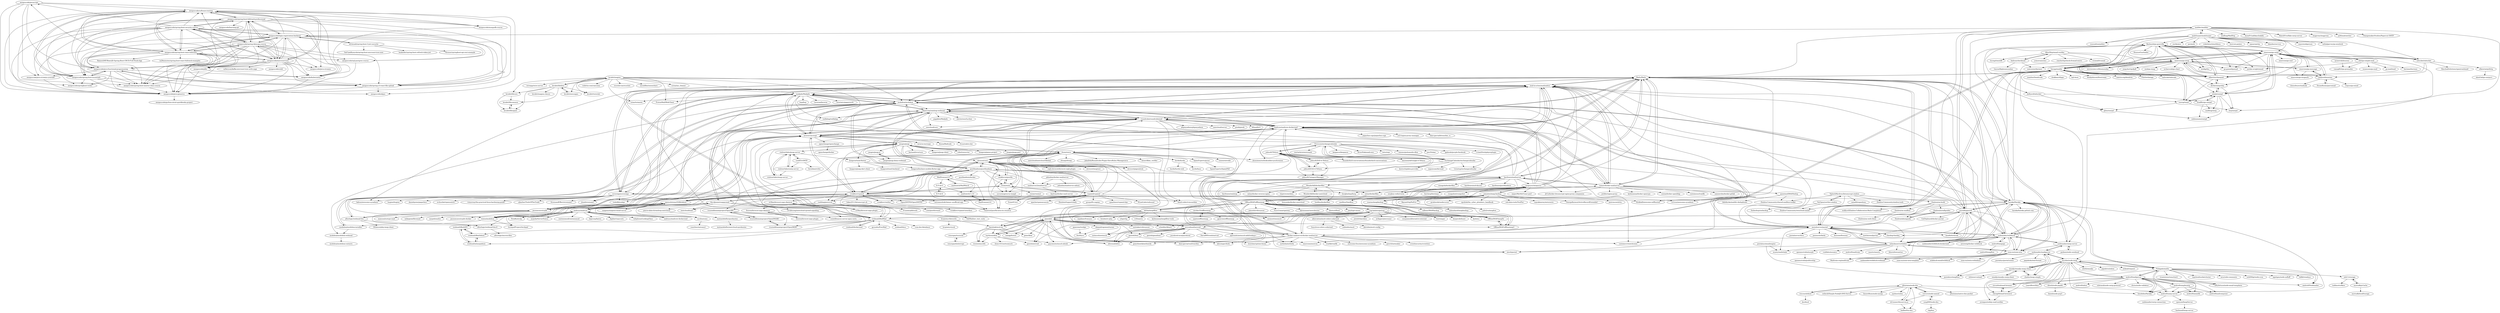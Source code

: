 digraph G {
"amigoscode/javascript" -> "amigoscode/java-streams-youtube"
"amigoscode/javascript" -> "amigoscode/java-generics"
"amigoscode/javascript" -> "amigoscode/springboot-twilio"
"amigoscode/javascript" -> "amigoscode/software-testing"
"amigoscode/javascript" -> "amigoscode/java-functional-programming"
"amigoscode/javascript" -> "amigoscode/mongodb-course"
"amigoscode/spring-boot-security-course" -> "amigoscode/spring-boot-fullstack-professional"
"amigoscode/spring-boot-security-course" -> "amigoscode/login-registration-backend"
"amigoscode/spring-boot-security-course" -> "amigoscode/java-functional-programming"
"amigoscode/spring-boot-security-course" -> "amigoscode/spring-data-jpa-course"
"amigoscode/spring-boot-security-course" -> "amigoscode/spring-boot-react-fullstack"
"amigoscode/spring-boot-security-course" -> "amigoscode/software-testing"
"amigoscode/spring-boot-security-course" -> "amigoscode/microservices"
"amigoscode/spring-boot-security-course" -> "amigoscode/spring-boot-master-class-course"
"amigoscode/spring-boot-security-course" -> "amigoscode/spring-boot-essentials"
"amigoscode/spring-boot-security-course" -> "amigoscode/spring-s3-react-file-upload"
"amigoscode/spring-boot-security-course" -> "amigoscode/java-streams-youtube"
"amigoscode/spring-boot-security-course" -> "amigoscode/javascript"
"amigoscode/spring-boot-security-course" -> "amigoscode/jdbc"
"amigoscode/spring-boot-security-course" -> "amigoscode/java-generics"
"amigoscode/spring-boot-security-course" -> "amigoscode/kubernetes"
"lavabit/libdime" -> "lavabit/magma"
"lavabit/libdime" -> "lavabit/messages"
"lavabit/libdime" -> "lavabit/libcore"
"lavabit/libdime" -> "lavabit/magma.classic"
"lavabit/libdime" -> "lavabit/libcommon"
"lavabit/libdime" -> "lavabit/libsignet"
"lavabit/libdime" -> "lavabit/tutorials"
"lavabit/magma" -> "lavabit/libdime"
"lavabit/magma" -> "lavabit/messages"
"lavabit/magma" -> "lavabit/tutorials"
"lavabit/magma" -> "emersion/neutron" ["e"=1]
"lavabit/magma" -> "ProtonMail/WebClient" ["e"=1]
"lavabit/magma" -> "mailpile/Mailpile"
"lavabit/magma" -> "vedetta-com/caesonia" ["e"=1]
"lavabit/magma" -> "ricochet-im/ricochet" ["e"=1]
"lavabit/magma" -> "micahflee/onionshare" ["e"=1]
"lavabit/magma" -> "mail-in-a-box/mailinabox"
"lavabit/magma" -> "corna/me_cleaner" ["e"=1]
"lavabit/magma" -> "tutao/tutanota" ["e"=1]
"lavabit/magma" -> "modoboa/modoboa"
"lavabit/magma" -> "lavabit/libcore"
"lavabit/magma" -> "wireapp/wire-server" ["e"=1]
"mailslurper/mailslurper" -> "flashmob/go-guerrilla"
"mailslurper/mailslurper" -> "emersion/go-smtp"
"mailslurper/mailslurper" -> "emersion/go-imap"
"mailslurper/mailslurper" -> "ory/kratos" ["e"=1]
"mailslurper/mailslurper" -> "rnwood/smtp4dev" ["e"=1]
"mailslurper/mailslurper" -> "inbucket/inbucket"
"mailslurper/mailslurper" -> "qor/auth" ["e"=1]
"mailslurper/mailslurper" -> "foxcpp/maddy"
"mailslurper/mailslurper" -> "volatiletech/authboss" ["e"=1]
"mailslurper/mailslurper" -> "lestrrat-go/jwx" ["e"=1]
"mailslurper/mailslurper" -> "maildev/maildev"
"mailslurper/mailslurper" -> "pquerna/otp" ["e"=1]
"mailslurper/mailslurper" -> "hlandau/service" ["e"=1]
"mailslurper/mailslurper" -> "xyproto/algernon" ["e"=1]
"mailslurper/mailslurper" -> "cathalgarvey/go-minilock"
"amigoscode/spring-boot-react-fullstack" -> "amigoscode/spring-boot-fullstack-professional"
"amigoscode/spring-boot-react-fullstack" -> "amigoscode/software-testing"
"amigoscode/spring-boot-react-fullstack" -> "amigoscode/spring-boot-security-course"
"amigoscode/spring-boot-react-fullstack" -> "amigoscode/spring-boot-essentials"
"amigoscode/spring-boot-react-fullstack" -> "amigoscode/spring-s3-react-file-upload"
"amigoscode/spring-boot-react-fullstack" -> "amigoscode/spring-data-jpa-course"
"amigoscode/spring-boot-react-fullstack" -> "amigoscode/java-functional-programming"
"amigoscode/spring-boot-react-fullstack" -> "amigoscode/spring-boot-master-class-course"
"amigoscode/spring-boot-react-fullstack" -> "amigoscode/login-registration-backend"
"amigoscode/spring-boot-react-fullstack" -> "amigoscode/java-generics"
"amigoscode/spring-boot-react-fullstack" -> "amigoscode/microservices"
"amigoscode/spring-boot-react-fullstack" -> "amigoscode/javascript"
"amigoscode/spring-boot-react-fullstack" -> "amigoscode/sql-postgres-course"
"amigoscode/spring-boot-react-fullstack" -> "RameshMF/ReactJS-Spring-Boot-CRUD-Full-Stack-App" ["e"=1]
"amigoscode/spring-boot-react-fullstack" -> "in28minutes/spring-boot-react-fullstack-examples" ["e"=1]
"roundcube/roundcubemail" -> "RainLoop/rainloop-webmail"
"roundcube/roundcubemail" -> "owncloud/core" ["e"=1]
"roundcube/roundcubemail" -> "mailcow/mailcow-dockerized"
"roundcube/roundcubemail" -> "mail-in-a-box/mailinabox"
"roundcube/roundcubemail" -> "phpmyadmin/phpmyadmin" ["e"=1]
"roundcube/roundcubemail" -> "mailpile/Mailpile"
"roundcube/roundcubemail" -> "inverse-inc/sogo"
"roundcube/roundcubemail" -> "dovecot/core"
"roundcube/roundcubemail" -> "postfixadmin/postfixadmin"
"roundcube/roundcubemail" -> "nextcloud/server" ["e"=1]
"roundcube/roundcubemail" -> "piwik/piwik" ["e"=1]
"roundcube/roundcubemail" -> "Mailu/Mailu"
"roundcube/roundcubemail" -> "k9mail/k-9" ["e"=1]
"roundcube/roundcubemail" -> "serghey-rodin/vesta" ["e"=1]
"roundcube/roundcubemail" -> "blind-coder/rcmcarddav" ["e"=1]
"sovereign/sovereign" -> "mail-in-a-box/mailinabox"
"sovereign/sovereign" -> "jlund/streisand" ["e"=1]
"sovereign/sovereign" -> "Kickball/awesome-selfhosted" ["e"=1]
"sovereign/sovereign" -> "n1trux/awesome-sysadmin" ["e"=1]
"sovereign/sovereign" -> "trailofbits/algo" ["e"=1]
"sovereign/sovereign" -> "tomav/docker-mailserver"
"sovereign/sovereign" -> "StreisandEffect/streisand" ["e"=1]
"sovereign/sovereign" -> "modoboa/modoboa"
"sovereign/sovereign" -> "kahun/awesome-sysadmin" ["e"=1]
"sovereign/sovereign" -> "huginn/huginn" ["e"=1]
"sovereign/sovereign" -> "danielquinn/paperless" ["e"=1]
"sovereign/sovereign" -> "evilsocket/opensnitch" ["e"=1]
"sovereign/sovereign" -> "trimstray/the-practical-linux-hardening-guide" ["e"=1]
"sovereign/sovereign" -> "cjbarber/ToolsOfTheTrade" ["e"=1]
"sovereign/sovereign" -> "mailpile/Mailpile"
"tomav/docker-mailserver" -> "hardware/mailserver"
"tomav/docker-mailserver" -> "Mailu/Mailu"
"tomav/docker-mailserver" -> "mailcow/mailcow-dockerized"
"tomav/docker-mailserver" -> "mail-in-a-box/mailinabox"
"tomav/docker-mailserver" -> "jwilder/nginx-proxy" ["e"=1]
"tomav/docker-mailserver" -> "JrCs/docker-letsencrypt-nginx-proxy-companion" ["e"=1]
"tomav/docker-mailserver" -> "kylemanna/docker-openvpn" ["e"=1]
"tomav/docker-mailserver" -> "osixia/docker-openldap" ["e"=1]
"tomav/docker-mailserver" -> "sovereign/sovereign"
"tomav/docker-mailserver" -> "containous/traefik" ["e"=1]
"tomav/docker-mailserver" -> "RainLoop/rainloop-webmail"
"tomav/docker-mailserver" -> "Kickball/awesome-selfhosted" ["e"=1]
"tomav/docker-mailserver" -> "sameersbn/docker-gitlab" ["e"=1]
"tomav/docker-mailserver" -> "atech/postal" ["e"=1]
"tomav/docker-mailserver" -> "n1trux/awesome-sysadmin" ["e"=1]
"mailcow/mailcow-dockerized" -> "Mailu/Mailu"
"mailcow/mailcow-dockerized" -> "mail-in-a-box/mailinabox"
"mailcow/mailcow-dockerized" -> "docker-mailserver/docker-mailserver"
"mailcow/mailcow-dockerized" -> "tomav/docker-mailserver"
"mailcow/mailcow-dockerized" -> "inverse-inc/sogo"
"mailcow/mailcow-dockerized" -> "dani-garcia/vaultwarden" ["e"=1]
"mailcow/mailcow-dockerized" -> "dani-garcia/bitwarden_rs" ["e"=1]
"mailcow/mailcow-dockerized" -> "modoboa/modoboa"
"mailcow/mailcow-dockerized" -> "paperless-ngx/paperless-ngx" ["e"=1]
"mailcow/mailcow-dockerized" -> "roundcube/roundcubemail"
"mailcow/mailcow-dockerized" -> "jc21/nginx-proxy-manager" ["e"=1]
"mailcow/mailcow-dockerized" -> "louislam/uptime-kuma" ["e"=1]
"mailcow/mailcow-dockerized" -> "goauthentik/authentik" ["e"=1]
"mailcow/mailcow-dockerized" -> "containrrr/watchtower" ["e"=1]
"mailcow/mailcow-dockerized" -> "authelia/authelia" ["e"=1]
"sup-heliotrope/sup" -> "pazz/alot"
"sup-heliotrope/sup" -> "OfflineIMAP/offlineimap"
"sup-heliotrope/sup" -> "karelzak/mutt-kz"
"sup-heliotrope/sup" -> "gauteh/astroid"
"sup-heliotrope/sup" -> "hut/ranger" ["e"=1]
"sup-heliotrope/sup" -> "knopwob/dunst" ["e"=1]
"sup-heliotrope/sup" -> "astroidmail/astroid"
"sup-heliotrope/sup" -> "altercation/mutt-colors-solarized"
"sup-heliotrope/sup" -> "afewmail/afew"
"sup-heliotrope/sup" -> "jewel/clearskies" ["e"=1]
"sup-heliotrope/sup" -> "teythoon/afew"
"sup-heliotrope/sup" -> "ardagnir/pterosaur" ["e"=1]
"sup-heliotrope/sup" -> "djcb/mu" ["e"=1]
"sup-heliotrope/sup" -> "rossjones/alternative-internet" ["e"=1]
"sup-heliotrope/sup" -> "neomutt/neomutt" ["e"=1]
"flashmob/go-guerrilla" -> "emersion/go-smtp"
"flashmob/go-guerrilla" -> "emersion/go-imap"
"flashmob/go-guerrilla" -> "toorop/tmail"
"flashmob/go-guerrilla" -> "go-gomail/gomail" ["e"=1]
"flashmob/go-guerrilla" -> "mhale/smtpd"
"flashmob/go-guerrilla" -> "albertito/chasquid"
"flashmob/go-guerrilla" -> "foxcpp/maddy"
"flashmob/go-guerrilla" -> "inbucket/inbucket"
"flashmob/go-guerrilla" -> "matcornic/hermes" ["e"=1]
"flashmob/go-guerrilla" -> "microcosm-cc/bluemonday" ["e"=1]
"flashmob/go-guerrilla" -> "jhillyerd/inbucket"
"flashmob/go-guerrilla" -> "HouzuoGuo/tiedot" ["e"=1]
"flashmob/go-guerrilla" -> "gleez/smtpd"
"flashmob/go-guerrilla" -> "jordan-wright/email" ["e"=1]
"flashmob/go-guerrilla" -> "miekg/dns" ["e"=1]
"foxcpp/maddy" -> "mjl-/mox" ["e"=1]
"foxcpp/maddy" -> "albertito/chasquid"
"foxcpp/maddy" -> "emersion/go-smtp"
"foxcpp/maddy" -> "Mailu/Mailu"
"foxcpp/maddy" -> "emersion/go-imap"
"foxcpp/maddy" -> "benbjohnson/litestream" ["e"=1]
"foxcpp/maddy" -> "postalserver/postal"
"foxcpp/maddy" -> "docker-mailserver/docker-mailserver"
"foxcpp/maddy" -> "knadh/listmonk" ["e"=1]
"foxcpp/maddy" -> "matrix-org/dendrite" ["e"=1]
"foxcpp/maddy" -> "FiloSottile/age" ["e"=1]
"foxcpp/maddy" -> "flashmob/go-guerrilla"
"foxcpp/maddy" -> "tailscale/tailscale" ["e"=1]
"foxcpp/maddy" -> "juanfont/headscale" ["e"=1]
"foxcpp/maddy" -> "drakkan/sftpgo" ["e"=1]
"emersion/go-smtp" -> "emersion/go-imap"
"emersion/go-smtp" -> "flashmob/go-guerrilla"
"emersion/go-smtp" -> "emersion/go-message"
"emersion/go-smtp" -> "mhale/smtpd"
"emersion/go-smtp" -> "toorop/tmail"
"emersion/go-smtp" -> "emersion/go-msgauth"
"emersion/go-smtp" -> "foxcpp/maddy"
"emersion/go-smtp" -> "jhillyerd/enmime"
"emersion/go-smtp" -> "albertito/chasquid"
"emersion/go-smtp" -> "xhit/go-simple-mail"
"emersion/go-smtp" -> "chrj/smtpd"
"emersion/go-smtp" -> "decke/smtprelay"
"emersion/go-smtp" -> "go-gomail/gomail" ["e"=1]
"emersion/go-smtp" -> "inbucket/inbucket"
"emersion/go-smtp" -> "emersion/go-sasl"
"Flolagale/mailin" -> "mscdex/node-imap"
"Flolagale/mailin" -> "baudehlo/Haraka" ["e"=1]
"Flolagale/mailin" -> "andris9/mailparser"
"Flolagale/mailin" -> "chirag04/mail-listener2"
"Flolagale/mailin" -> "andris9/Nodemailer" ["e"=1]
"Flolagale/mailin" -> "haraka/Haraka"
"Flolagale/mailin" -> "ageitgey/node-unfluff" ["e"=1]
"Flolagale/mailin" -> "lafikl/steady.js" ["e"=1]
"Flolagale/mailin" -> "trueinteractions/tint2" ["e"=1]
"Flolagale/mailin" -> "ask11/storage"
"Flolagale/mailin" -> "topcloud/socketcluster" ["e"=1]
"Flolagale/mailin" -> "aroc/side-comments" ["e"=1]
"Flolagale/mailin" -> "niftylettuce/node-email-templates" ["e"=1]
"Flolagale/mailin" -> "andris9/smtp-server"
"Flolagale/mailin" -> "ncb000gt/node-cron" ["e"=1]
"haraka/Haraka" -> "nodemailer/wildduck"
"haraka/Haraka" -> "zone-eu/zone-mta"
"haraka/Haraka" -> "nodemailer/smtp-server"
"haraka/Haraka" -> "mlandauer/cuttlefish"
"haraka/Haraka" -> "postalhq/postal"
"haraka/Haraka" -> "Flolagale/mailin"
"haraka/Haraka" -> "andris9/smtp-server"
"haraka/Haraka" -> "foxcpp/maddy"
"haraka/Haraka" -> "Mailu/Mailu"
"haraka/Haraka" -> "flashmob/go-guerrilla"
"haraka/Haraka" -> "postalserver/postal"
"haraka/Haraka" -> "atech/postal" ["e"=1]
"haraka/Haraka" -> "mail-in-a-box/mailinabox"
"haraka/Haraka" -> "mscdex/node-imap"
"haraka/Haraka" -> "haraka/haraka.github.com"
"inverse-inc/sogo" -> "inverse-inc/sope"
"inverse-inc/sogo" -> "mailcow/mailcow-dockerized"
"inverse-inc/sogo" -> "andryyy/mailcow"
"inverse-inc/sogo" -> "RainLoop/rainloop-webmail"
"inverse-inc/sogo" -> "vstakhov/rspamd"
"inverse-inc/sogo" -> "roundcube/roundcubemail"
"inverse-inc/sogo" -> "modoboa/modoboa"
"inverse-inc/sogo" -> "openchange/openchange"
"inverse-inc/sogo" -> "Kozea/Radicale" ["e"=1]
"inverse-inc/sogo" -> "opensolutions/ViMbAdmin"
"inverse-inc/sogo" -> "mailpile/Mailpile"
"inverse-inc/sogo" -> "tonioo/modoboa"
"inverse-inc/sogo" -> "fruux/sabre-dav" ["e"=1]
"inverse-inc/sogo" -> "jasonmunro/cypht"
"inverse-inc/sogo" -> "jmapio/jmap"
"rspamd/rspamd" -> "dovecot/core"
"rspamd/rspamd" -> "extremeshok/clamav-unofficial-sigs" ["e"=1]
"rspamd/rspamd" -> "Snawoot/postfix-mta-sts-resolver"
"rspamd/rspamd" -> "postfixadmin/postfixadmin"
"rspamd/rspamd" -> "trusteddomainproject/OpenARC"
"rspamd/rspamd" -> "apache/spamassassin"
"rspamd/rspamd" -> "the-djmaze/snappymail"
"rspamd/rspamd" -> "HeinleinSupport/olefy"
"rspamd/rspamd" -> "roundcube/roundcubemail"
"rspamd/rspamd" -> "grosjo/fts-xapian"
"rspamd/rspamd" -> "haraka/Haraka"
"rspamd/rspamd" -> "mailcow/mailcow-dockerized"
"rspamd/rspamd" -> "spamhaus/rspamd-dqs"
"rspamd/rspamd" -> "NLnetLabs/unbound" ["e"=1]
"rspamd/rspamd" -> "Exim/exim"
"Mailu/Mailu" -> "mailcow/mailcow-dockerized"
"Mailu/Mailu" -> "docker-mailserver/docker-mailserver"
"Mailu/Mailu" -> "tomav/docker-mailserver"
"Mailu/Mailu" -> "mail-in-a-box/mailinabox"
"Mailu/Mailu" -> "modoboa/modoboa"
"Mailu/Mailu" -> "hardware/mailserver"
"Mailu/Mailu" -> "foxcpp/maddy"
"Mailu/Mailu" -> "postalserver/postal"
"Mailu/Mailu" -> "nodemailer/wildduck"
"Mailu/Mailu" -> "RainLoop/rainloop-webmail"
"Mailu/Mailu" -> "containrrr/watchtower" ["e"=1]
"Mailu/Mailu" -> "roundcube/roundcubemail"
"Mailu/Mailu" -> "iredmail/iRedMail"
"Mailu/Mailu" -> "postalhq/postal"
"Mailu/Mailu" -> "haraka/Haraka"
"mail-in-a-box/mailinabox" -> "mailcow/mailcow-dockerized"
"mail-in-a-box/mailinabox" -> "sovereign/sovereign"
"mail-in-a-box/mailinabox" -> "modoboa/modoboa"
"mail-in-a-box/mailinabox" -> "Mailu/Mailu"
"mail-in-a-box/mailinabox" -> "tomav/docker-mailserver"
"mail-in-a-box/mailinabox" -> "mailpile/Mailpile"
"mail-in-a-box/mailinabox" -> "docker-mailserver/docker-mailserver"
"mail-in-a-box/mailinabox" -> "atech/postal" ["e"=1]
"mail-in-a-box/mailinabox" -> "Kickball/awesome-selfhosted" ["e"=1]
"mail-in-a-box/mailinabox" -> "roundcube/roundcubemail"
"mail-in-a-box/mailinabox" -> "jlund/streisand" ["e"=1]
"mail-in-a-box/mailinabox" -> "RainLoop/rainloop-webmail"
"mail-in-a-box/mailinabox" -> "trailofbits/algo" ["e"=1]
"mail-in-a-box/mailinabox" -> "kahun/awesome-sysadmin" ["e"=1]
"mail-in-a-box/mailinabox" -> "n1trux/awesome-sysadmin" ["e"=1]
"mailpile/Mailpile" -> "RainLoop/rainloop-webmail"
"mailpile/Mailpile" -> "mail-in-a-box/mailinabox"
"mailpile/Mailpile" -> "roundcube/roundcubemail"
"mailpile/Mailpile" -> "tutao/tutanota" ["e"=1]
"mailpile/Mailpile" -> "jasonmunro/cypht"
"mailpile/Mailpile" -> "ProtonMail/WebClient" ["e"=1]
"mailpile/Mailpile" -> "modoboa/modoboa"
"mailpile/Mailpile" -> "sovereign/sovereign"
"mailpile/Mailpile" -> "Laverna/laverna" ["e"=1]
"mailpile/Mailpile" -> "wallabag/wallabag" ["e"=1]
"mailpile/Mailpile" -> "inverse-inc/sogo"
"mailpile/Mailpile" -> "borgbackup/borg" ["e"=1]
"mailpile/Mailpile" -> "Mailu/Mailu"
"mailpile/Mailpile" -> "twostairs/paperwork" ["e"=1]
"mailpile/Mailpile" -> "bup/bup" ["e"=1]
"jmapio/jmap" -> "jmapio/jmap-js"
"jmapio/jmap" -> "jmapio/jmap-perl"
"jmapio/jmap" -> "jmapio/jmap-demo-webmail"
"jmapio/jmap" -> "cyrusimap/cyrus-imapd" ["e"=1]
"jmapio/jmap" -> "stalwartlabs/jmap-server"
"jmapio/jmap" -> "vstakhov/rspamd"
"jmapio/jmap" -> "fastmail/overture"
"jmapio/jmap" -> "linagora/tmail-flutter"
"jmapio/jmap" -> "dovecot/core"
"jmapio/jmap" -> "linagora/jmap-client" ["e"=1]
"jmapio/jmap" -> "stalwartlabs/imap-server"
"jmapio/jmap" -> "robn/towncrier"
"jmapio/jmap" -> "inverse-inc/sogo"
"jmapio/jmap" -> "linagora/james-project" ["e"=1]
"jmapio/jmap" -> "thsmi/sieve"
"postalsys/emailengine" -> "postalsys/imapflow"
"postalsys/emailengine" -> "muety/mailwhale"
"tjfontaine/node-dns" -> "sh1mmer/dnsserver.js"
"tjfontaine/node-dns" -> "iriscouch/dnsd"
"tjfontaine/node-dns" -> "trevoro/node-named"
"tjfontaine/node-dns" -> "badlee/fun-dns"
"tjfontaine/node-dns" -> "tjfontaine/native-dns-packet"
"tjfontaine/node-dns" -> "cwbeck/Simple-NodeJS-DNS-Server"
"tjfontaine/node-dns" -> "bnoordhuis/node-mmap"
"tjfontaine/node-dns" -> "jsjohnst/ndns"
"tjfontaine/node-dns" -> "andris9/smtp-server"
"guileen/node-sendmail" -> "nodemailer/smtp-server"
"hardware/mailserver" -> "tomav/docker-mailserver"
"hardware/mailserver" -> "mailserver2/mailserver"
"hardware/mailserver" -> "Mailu/Mailu"
"hardware/mailserver" -> "Wonderfall/dockerfiles"
"hardware/mailserver" -> "hardware/nsd-dnssec"
"hardware/mailserver" -> "hardware/rainloop"
"hardware/mailserver" -> "mailcow/mailcow-dockerized"
"hardware/mailserver" -> "JrCs/docker-letsencrypt-nginx-proxy-companion" ["e"=1]
"hardware/mailserver" -> "hardware/postfixadmin"
"hardware/mailserver" -> "xataz/dockerfiles"
"hardware/mailserver" -> "RainLoop/rainloop-webmail"
"hardware/mailserver" -> "postfixadmin/postfixadmin"
"hardware/mailserver" -> "vimagick/dockerfiles" ["e"=1]
"hardware/mailserver" -> "mail-in-a-box/mailinabox"
"hardware/mailserver" -> "imapsync/imapsync"
"Wonderfall/docker-nextcloud" -> "benyanke/docker-nextcloud"
"Wonderfall/docker-nextcloud" -> "Wonderfall/dockerfiles"
"Wonderfall/docker-nextcloud" -> "hoellen/dockerfiles"
"postalhq/postal" -> "mlandauer/cuttlefish"
"postalhq/postal" -> "haraka/Haraka"
"postalhq/postal" -> "nodemailer/wildduck"
"postalhq/postal" -> "Mailtrain-org/mailtrain" ["e"=1]
"postalhq/postal" -> "Mailu/Mailu"
"postalhq/postal" -> "iredmail/iRedMail"
"postalhq/postal" -> "CatDeployed/docker-postal"
"postalhq/postal" -> "modoboa/modoboa"
"postalhq/postal" -> "knadh/listmonk" ["e"=1]
"postalhq/postal" -> "chaskiq/chaskiq" ["e"=1]
"postalhq/postal" -> "mailcow/mailcow-dockerized"
"postalhq/postal" -> "mail-in-a-box/mailinabox"
"postalhq/postal" -> "zone-eu/zone-mta"
"postalhq/postal" -> "maildev/maildev"
"postalhq/postal" -> "mettle/sendportal" ["e"=1]
"altercation/mutt-colors-solarized" -> "pbrisbin/mutt-config"
"altercation/mutt-colors-solarized" -> "huyz/irssi-colors-solarized"
"altercation/mutt-colors-solarized" -> "redondos/mutt"
"docker-mailserver/docker-mailserver" -> "Mailu/Mailu"
"docker-mailserver/docker-mailserver" -> "mailcow/mailcow-dockerized"
"docker-mailserver/docker-mailserver" -> "postalserver/postal"
"docker-mailserver/docker-mailserver" -> "mail-in-a-box/mailinabox"
"docker-mailserver/docker-mailserver" -> "foxcpp/maddy"
"docker-mailserver/docker-mailserver" -> "dani-garcia/vaultwarden" ["e"=1]
"docker-mailserver/docker-mailserver" -> "containrrr/watchtower" ["e"=1]
"docker-mailserver/docker-mailserver" -> "authelia/authelia" ["e"=1]
"docker-mailserver/docker-mailserver" -> "gravitl/netmaker" ["e"=1]
"docker-mailserver/docker-mailserver" -> "modoboa/modoboa"
"docker-mailserver/docker-mailserver" -> "goauthentik/authentik" ["e"=1]
"docker-mailserver/docker-mailserver" -> "crowdsecurity/crowdsec" ["e"=1]
"docker-mailserver/docker-mailserver" -> "traefik/traefik" ["e"=1]
"docker-mailserver/docker-mailserver" -> "louislam/uptime-kuma" ["e"=1]
"docker-mailserver/docker-mailserver" -> "awesome-foss/awesome-sysadmin" ["e"=1]
"modoboa/modoboa" -> "modoboa/modoboa-installer"
"modoboa/modoboa" -> "mail-in-a-box/mailinabox"
"modoboa/modoboa" -> "Mailu/Mailu"
"modoboa/modoboa" -> "iredmail/iRedMail"
"modoboa/modoboa" -> "mailcow/mailcow-dockerized"
"modoboa/modoboa" -> "postalserver/postal"
"modoboa/modoboa" -> "sovereign/sovereign"
"modoboa/modoboa" -> "inverse-inc/sogo"
"modoboa/modoboa" -> "docker-mailserver/docker-mailserver"
"modoboa/modoboa" -> "nodemailer/wildduck"
"modoboa/modoboa" -> "nextcloud/mail" ["e"=1]
"modoboa/modoboa" -> "mailpile/Mailpile"
"modoboa/modoboa" -> "postfixadmin/postfixadmin"
"modoboa/modoboa" -> "modoboa/modoboa-webmail"
"modoboa/modoboa" -> "RainLoop/rainloop-webmail"
"Zimbra/zm-mailbox" -> "Zimbra/zm-web-client"
"jobisoft/TbSync" -> "jobisoft/DAV-4-TbSync"
"jobisoft/TbSync" -> "jobisoft/EAS-4-TbSync"
"jobisoft/TbSync" -> "ExchangeCalendar/exchangecalendar"
"jobisoft/TbSync" -> "jobisoft/CategoryManager"
"jobisoft/TbSync" -> "Ericsson/exchangecalendar"
"jobisoft/TbSync" -> "thunderbird-conversations/thunderbird-conversations"
"jobisoft/TbSync" -> "zanonmark/Google-4-TbSync"
"jgoerzen/twidge" -> "Nic0/tyrs"
"RainLoop/rainloop-webmail" -> "roundcube/roundcubemail"
"RainLoop/rainloop-webmail" -> "mailpile/Mailpile"
"RainLoop/rainloop-webmail" -> "the-djmaze/snappymail"
"RainLoop/rainloop-webmail" -> "inverse-inc/sogo"
"RainLoop/rainloop-webmail" -> "serghey-rodin/vesta" ["e"=1]
"RainLoop/rainloop-webmail" -> "afterlogic/webmail-lite"
"RainLoop/rainloop-webmail" -> "mail-in-a-box/mailinabox"
"RainLoop/rainloop-webmail" -> "pagekite/Mailpile" ["e"=1]
"RainLoop/rainloop-webmail" -> "mailcow/mailcow-dockerized"
"RainLoop/rainloop-webmail" -> "jasonmunro/cypht"
"RainLoop/rainloop-webmail" -> "tomav/docker-mailserver"
"RainLoop/rainloop-webmail" -> "electerious/Lychee" ["e"=1]
"RainLoop/rainloop-webmail" -> "wallabag/wallabag" ["e"=1]
"RainLoop/rainloop-webmail" -> "owncloud/core" ["e"=1]
"RainLoop/rainloop-webmail" -> "Mailu/Mailu"
"vstakhov/rspamd" -> "vstakhov/rmilter"
"vstakhov/rspamd" -> "dovecot/core"
"vstakhov/rspamd" -> "extremeshok/clamav-unofficial-sigs" ["e"=1]
"vstakhov/rspamd" -> "blind-coder/rcmcarddav" ["e"=1]
"vstakhov/rspamd" -> "tonioo/modoboa"
"vstakhov/rspamd" -> "inverse-inc/sogo"
"vstakhov/rspamd" -> "sys4/automx"
"vstakhov/rspamd" -> "st3fan/dovecot-xaps-daemon"
"vstakhov/rspamd" -> "roehling/postsrsd"
"vstakhov/rspamd" -> "thsmi/sieve"
"vstakhov/rspamd" -> "Exim/exim"
"vstakhov/rspamd" -> "lukas2511/letsencrypt.sh" ["e"=1]
"vstakhov/rspamd" -> "opensolutions/ViMbAdmin"
"vstakhov/rspamd" -> "OpenSMTPD/OpenSMTPD" ["e"=1]
"vstakhov/rspamd" -> "Snawoot/postfix-mta-sts-resolver"
"andris9/imapapi" -> "andris9/imapflow"
"andris9/imapapi" -> "nodemailer/wildduck"
"OfflineIMAP/offlineimap" -> "OfflineIMAP/imapfw"
"OfflineIMAP/offlineimap" -> "djcb/mu" ["e"=1]
"OfflineIMAP/offlineimap" -> "OfflineIMAP/offlineimap3"
"OfflineIMAP/offlineimap" -> "neomutt/neomutt" ["e"=1]
"OfflineIMAP/offlineimap" -> "imapsync/imapsync"
"OfflineIMAP/offlineimap" -> "lefcha/imapfilter"
"OfflineIMAP/offlineimap" -> "pimutils/vdirsyncer" ["e"=1]
"OfflineIMAP/offlineimap" -> "sup-heliotrope/sup"
"OfflineIMAP/offlineimap" -> "joeyates/imap-backup"
"OfflineIMAP/offlineimap" -> "scheibler/khard" ["e"=1]
"OfflineIMAP/offlineimap" -> "nicolas33/offlineimap"
"OfflineIMAP/offlineimap" -> "Fuco1/smartparens" ["e"=1]
"OfflineIMAP/offlineimap" -> "akrennmair/newsbeuter" ["e"=1]
"OfflineIMAP/offlineimap" -> "skeeto/elfeed" ["e"=1]
"OfflineIMAP/offlineimap" -> "joeyh/git-annex" ["e"=1]
"opensolutions/ViMbAdmin" -> "tonioo/modoboa"
"opensolutions/ViMbAdmin" -> "magenx/magenx-email-server"
"opensolutions/ViMbAdmin" -> "andryyy/mailcow"
"opensolutions/ViMbAdmin" -> "postfixadmin/postfixadmin"
"opensolutions/ViMbAdmin" -> "sys4/automx"
"opensolutions/ViMbAdmin" -> "vstakhov/rspamd"
"tonioo/modoboa" -> "opensolutions/ViMbAdmin"
"tonioo/modoboa" -> "andryyy/mailcow"
"tonioo/modoboa" -> "modoboa/modoboa-installer"
"tonioo/modoboa" -> "vstakhov/rspamd"
"tonioo/modoboa" -> "ArchipelProject/Archipel" ["e"=1]
"andryyy/mailcow-dockerized" -> "andryyy/mailcow"
"inbucket/inbucket" -> "emersion/go-smtp"
"inbucket/inbucket" -> "flashmob/go-guerrilla"
"inbucket/inbucket" -> "jhillyerd/enmime"
"inbucket/inbucket" -> "HaschekSolutions/opentrashmail"
"inbucket/inbucket" -> "uflare/smtp2http"
"inbucket/inbucket" -> "albertito/chasquid"
"nodemailer/wildduck" -> "haraka/Haraka"
"nodemailer/wildduck" -> "nodemailer/wildduck-webmail"
"nodemailer/wildduck" -> "zone-eu/zone-mta"
"nodemailer/wildduck" -> "Mailu/Mailu"
"nodemailer/wildduck" -> "mlandauer/cuttlefish"
"nodemailer/wildduck" -> "nodemailer/wildduck-dockerized"
"nodemailer/wildduck" -> "nodemailer/smtp-server"
"nodemailer/wildduck" -> "andris9/imapapi"
"nodemailer/wildduck" -> "modoboa/modoboa"
"nodemailer/wildduck" -> "foxcpp/maddy"
"nodemailer/wildduck" -> "postalhq/postal"
"nodemailer/wildduck" -> "postalserver/postal"
"nodemailer/wildduck" -> "astzweig/docker-wildduck"
"nodemailer/wildduck" -> "emersion/neutron" ["e"=1]
"nodemailer/wildduck" -> "mail-in-a-box/mailinabox"
"mscdex/node-imap" -> "andris9/mailparser"
"mscdex/node-imap" -> "nodemailer/mailparser"
"mscdex/node-imap" -> "andris9/Nodemailer" ["e"=1]
"mscdex/node-imap" -> "emailjs/emailjs-imap-client"
"mscdex/node-imap" -> "baudehlo/Haraka" ["e"=1]
"mscdex/node-imap" -> "chirag04/mail-listener2"
"mscdex/node-imap" -> "Flolagale/mailin"
"mscdex/node-imap" -> "chadxz/imap-simple"
"mscdex/node-imap" -> "eleith/emailjs" ["e"=1]
"mscdex/node-imap" -> "pipedrive/inbox"
"mscdex/node-imap" -> "ditesh/node-poplib"
"mscdex/node-imap" -> "LearnBoost/kue" ["e"=1]
"mscdex/node-imap" -> "circuithub/mail-listener"
"mscdex/node-imap" -> "jcreigno/nodejs-mail-notifier"
"mscdex/node-imap" -> "mikeal/request" ["e"=1]
"iredmail/iRedMail" -> "iredmail/dockerized"
"iredmail/iRedMail" -> "iredmail/iRedAdmin"
"iredmail/iRedMail" -> "modoboa/modoboa"
"iredmail/iRedMail" -> "gyxuehu/EwoMail" ["e"=1]
"iredmail/iRedMail" -> "iredmail/mlmmjadmin"
"iredmail/iRedMail" -> "iredmail/iRedAPD"
"iredmail/iRedMail" -> "Mailu/Mailu"
"iredmail/iRedMail" -> "iredmail/docs"
"iredmail/iRedMail" -> "mail-in-a-box/mailinabox"
"iredmail/iRedMail" -> "postalhq/postal"
"iredmail/iRedMail" -> "roundcube/roundcubemail"
"iredmail/iRedMail" -> "inverse-inc/sogo"
"iredmail/iRedMail" -> "mailcow/mailcow-dockerized"
"iredmail/iRedMail" -> "postalserver/postal"
"iredmail/iRedMail" -> "vran-dev/databasir" ["e"=1]
"OfflineIMAP/imapfw" -> "OfflineIMAP/offlineimap"
"OfflineIMAP/imapfw" -> "OfflineIMAP/offlineimap3"
"SpamExperts/pyzor" -> "SpamExperts/SpamPAD"
"iredmail/iRedAPD" -> "iredmail/mlmmjadmin"
"iredmail/iRedAPD" -> "iredmail/iRedAdmin"
"andris9/simplesmtp" -> "andris9/mailparser"
"andris9/simplesmtp" -> "andris9/mailcomposer"
"andris9/simplesmtp" -> "baudehlo/Haraka" ["e"=1]
"andris9/simplesmtp" -> "andris9/smtp-server"
"andris9/simplesmtp" -> "andris9/mimelib"
"lefcha/imapfilter" -> "OfflineIMAP/offlineimap"
"lefcha/imapfilter" -> "isbg/isbg"
"lefcha/imapfilter" -> "karelzak/mutt-kz"
"lefcha/imapfilter" -> "OfflineIMAP/offlineimap3"
"lefcha/imapfilter" -> "rc0/mairix"
"lefcha/imapfilter" -> "pazz/alot"
"lefcha/imapfilter" -> "imapsync/imapsync"
"lefcha/imapfilter" -> "neomutt/neomutt" ["e"=1]
"lefcha/imapfilter" -> "kylemanna/imapfilter-tools"
"lefcha/imapfilter" -> "mpalmer/lvmsync"
"lefcha/imapfilter" -> "bwalex/tc-play" ["e"=1]
"lefcha/imapfilter" -> "OfflineIMAP/imapfw"
"lefcha/imapfilter" -> "astroidmail/astroid"
"YetOpen/certbot-zimbra" -> "VojtechMyslivec/letsencrypt-zimbra"
"YetOpen/certbot-zimbra" -> "Zmbackup/zmbackup"
"YetOpen/certbot-zimbra" -> "Zimbra-Community/owncloud-zimlet"
"viridIT/vSMTP" -> "stalwartlabs/smtp-server"
"viridIT/vSMTP" -> "stalwartlabs/jmap-server"
"viridIT/vSMTP" -> "fereidani/rclite"
"postalserver/postal" -> "mlandauer/cuttlefish"
"postalserver/postal" -> "docker-mailserver/docker-mailserver"
"postalserver/postal" -> "knadh/listmonk" ["e"=1]
"postalserver/postal" -> "foxcpp/maddy"
"postalserver/postal" -> "Mailu/Mailu"
"postalserver/postal" -> "modoboa/modoboa"
"postalserver/postal" -> "postalserver/docs"
"postalserver/postal" -> "mettle/sendportal" ["e"=1]
"postalserver/postal" -> "mailcow/mailcow-dockerized"
"postalserver/postal" -> "pentacent/keila" ["e"=1]
"postalserver/postal" -> "nodemailer/wildduck"
"postalserver/postal" -> "firezone/firezone" ["e"=1]
"postalserver/postal" -> "chaskiq/chaskiq" ["e"=1]
"postalserver/postal" -> "muety/mailwhale"
"postalserver/postal" -> "mail-in-a-box/mailinabox"
"openchange/openchange" -> "openchange/docker"
"albertito/chasquid" -> "foxcpp/maddy"
"albertito/chasquid" -> "emersion/go-smtp"
"albertito/chasquid" -> "decke/smtprelay"
"albertito/chasquid" -> "toorop/tmail"
"albertito/chasquid" -> "flashmob/go-guerrilla"
"albertito/chasquid" -> "emersion/go-imap"
"jasonmunro/cypht" -> "jasonmunro/cypht-docker"
"jasonmunro/cypht" -> "manusa/isotope-mail"
"jasonmunro/cypht" -> "afterlogic/webmail-lite-8"
"jasonmunro/cypht" -> "afterlogic/webmail-lite"
"jasonmunro/cypht" -> "RainLoop/rainloop-webmail"
"jasonmunro/cypht" -> "mikegioia/libremail"
"jasonmunro/cypht" -> "mailpile/Mailpile"
"jasonmunro/cypht" -> "the-djmaze/snappymail"
"jasonmunro/cypht" -> "inverse-inc/sogo"
"jasonmunro/cypht" -> "naspeh/mailur"
"zone-eu/zone-mta" -> "zone-eu/zmta-webadmin"
"zone-eu/zone-mta" -> "haraka/Haraka"
"zone-eu/zone-mta" -> "nodemailer/wildduck"
"zone-eu/zone-mta" -> "zone-eu/zone-mta-template"
"zone-eu/zone-mta" -> "Mailtrain-org/mailtrain" ["e"=1]
"zone-eu/zone-mta" -> "mlandauer/cuttlefish"
"zone-eu/zone-mta" -> "wildduck-email/wildduck"
"zone-eu/zone-mta" -> "nodemailer/wildduck-webmail"
"wmorgan/heliotrope" -> "wmorgan/turnsole"
"the-djmaze/snappymail" -> "pierre-alain-b/rainloop-nextcloud"
"the-djmaze/snappymail" -> "RainLoop/rainloop-webmail"
"the-djmaze/snappymail" -> "afterlogic/webmail-lite-8"
"the-djmaze/snappymail" -> "nextcloud/mail" ["e"=1]
"the-djmaze/snappymail" -> "rspamd/rspamd"
"the-djmaze/snappymail" -> "Snawoot/postfix-mta-sts-resolver"
"the-djmaze/snappymail" -> "jasonmunro/cypht"
"the-djmaze/snappymail" -> "strukturag/nextcloud-spreed-signaling" ["e"=1]
"thsmi/sieve" -> "JohnDoh/Roundcube-Plugin-SieveRules-Managesieve" ["e"=1]
"thsmi/sieve" -> "vstakhov/rspamd"
"thsmi/sieve" -> "dovecot/core"
"thsmi/sieve" -> "lieser/dkim_verifier"
"thsmi/sieve" -> "dovecot/pigeonhole"
"thsmi/sieve" -> "roehling/postsrsd"
"thsmi/sieve" -> "nextcloud/nextcloud-filelink"
"thsmi/sieve" -> "opensolutions/ViMbAdmin"
"thsmi/sieve" -> "SpamExperts/pyzor"
"thsmi/sieve" -> "aluxnimm/outlookcaldavsynchronizer" ["e"=1]
"thsmi/sieve" -> "zfsnap/zfsnap" ["e"=1]
"thsmi/sieve" -> "jmapio/jmap"
"thsmi/sieve" -> "blind-coder/rcmcarddav" ["e"=1]
"thsmi/sieve" -> "horde/horde"
"thsmi/sieve" -> "tonioo/sievelib"
"modoboa/modoboa-installer" -> "modoboa/modoboa-webmail"
"modoboa/modoboa-installer" -> "modoboa/modoboa"
"mailserver2/mailserver" -> "ksylvan/docker-mail-server"
"emersion/go-imap" -> "emersion/go-smtp"
"emersion/go-imap" -> "emersion/go-message"
"emersion/go-imap" -> "flashmob/go-guerrilla"
"emersion/go-imap" -> "jhillyerd/enmime"
"emersion/go-imap" -> "go-gomail/gomail" ["e"=1]
"emersion/go-imap" -> "foxcpp/maddy"
"emersion/go-imap" -> "jordan-wright/email" ["e"=1]
"emersion/go-imap" -> "albertito/chasquid"
"emersion/go-imap" -> "matcornic/hermes" ["e"=1]
"emersion/go-imap" -> "microcosm-cc/bluemonday" ["e"=1]
"emersion/go-imap" -> "mxk/go-imap"
"emersion/go-imap" -> "mhale/smtpd"
"emersion/go-imap" -> "wcharczuk/go-chart" ["e"=1]
"emersion/go-imap" -> "miekg/dns" ["e"=1]
"emersion/go-imap" -> "jung-kurt/gofpdf" ["e"=1]
"nodemailer/smtp-server" -> "nodemailer/mailparser"
"nodemailer/smtp-server" -> "haraka/Haraka"
"nodemailer/smtp-server" -> "guileen/node-sendmail"
"nodemailer/smtp-server" -> "zone-eu/zone-mta"
"nodemailer/smtp-server" -> "nodemailer/wildduck"
"ExchangeCalendar/exchangecalendar" -> "Ericsson/exchangecalendar"
"ExchangeCalendar/exchangecalendar" -> "jobisoft/TbSync"
"ExchangeCalendar/exchangecalendar" -> "jobisoft/EAS-4-TbSync"
"ExchangeCalendar/exchangecalendar" -> "1stsetup/exchangecalendar"
"ExchangeCalendar/exchangecalendar" -> "mguessan/davmail" ["e"=1]
"ExchangeCalendar/exchangecalendar" -> "kewisch/gdata-provider"
"maildev/maildev" -> "mailhog/MailHog" ["e"=1]
"maildev/maildev" -> "rnwood/smtp4dev" ["e"=1]
"maildev/maildev" -> "postalhq/postal"
"maildev/maildev" -> "amigoscode/login-registration-backend"
"maildev/maildev" -> "inbucket/inbucket"
"maildev/maildev" -> "InseeFrLab/keycloakify" ["e"=1]
"maildev/maildev" -> "mailslurper/mailslurper"
"maildev/maildev" -> "nodemailer/smtp-server"
"maildev/maildev" -> "ReachFive/fake-smtp-server"
"maildev/maildev" -> "Mailu/Mailu"
"maildev/maildev" -> "haraka/Haraka"
"maildev/maildev" -> "imgproxy/imgproxy" ["e"=1]
"maildev/maildev" -> "sj26/mailcatcher" ["e"=1]
"maildev/maildev" -> "ChangemakerStudios/Papercut-SMTP" ["e"=1]
"maildev/maildev" -> "mlandauer/cuttlefish"
"Ericsson/exchangecalendar" -> "ExchangeCalendar/exchangecalendar"
"Ericsson/exchangecalendar" -> "1stsetup/exchangecalendar"
"Ericsson/exchangecalendar" -> "jobisoft/TbSync"
"Ericsson/exchangecalendar" -> "KrissN/akonadi-ews"
"Ericsson/exchangecalendar" -> "tieto/sipe"
"Ericsson/exchangecalendar" -> "thsmi/sieve"
"Ericsson/exchangecalendar" -> "masmu/pulseaudio-dlna" ["e"=1]
"Ericsson/exchangecalendar" -> "pwr/Solaar" ["e"=1]
"Ericsson/exchangecalendar" -> "jgeboski/purple-facebook" ["e"=1]
"Ericsson/exchangecalendar" -> "i-rinat/freshplayerplugin" ["e"=1]
"Ericsson/exchangecalendar" -> "wertarbyte/autorandr" ["e"=1]
"Ericsson/exchangecalendar" -> "aluxnimm/outlookcaldavsynchronizer" ["e"=1]
"Ericsson/exchangecalendar" -> "keepassx/keepassx" ["e"=1]
"trusteddomainproject/OpenDMARC" -> "trusteddomainproject/OpenDKIM"
"trusteddomainproject/OpenDMARC" -> "trusteddomainproject/OpenARC"
"imapsync/imapsync" -> "OfflineIMAP/offlineimap"
"imapsync/imapsync" -> "joeyates/imap-backup"
"imapsync/imapsync" -> "mailcow/mailcow-dockerized"
"imapsync/imapsync" -> "roundcube/roundcubemail"
"imapsync/imapsync" -> "quentinsf/IMAPdedup"
"imapsync/imapsync" -> "rsnapshot/rsnapshot" ["e"=1]
"imapsync/imapsync" -> "RainLoop/rainloop-webmail"
"imapsync/imapsync" -> "major/MySQLTuner-perl" ["e"=1]
"imapsync/imapsync" -> "hestiacp/hestiacp" ["e"=1]
"imapsync/imapsync" -> "rcarmo/imapbackup"
"imapsync/imapsync" -> "mail-in-a-box/mailinabox"
"imapsync/imapsync" -> "borgbackup/borg" ["e"=1]
"imapsync/imapsync" -> "serghey-rodin/vesta" ["e"=1]
"imapsync/imapsync" -> "modoboa/modoboa"
"imapsync/imapsync" -> "Mailu/Mailu"
"mortzdk/jsCache" -> "ask11/storage"
"mortzdk/jsCache" -> "mortzdk/localStorage"
"astroidmail/astroid" -> "pazz/alot"
"astroidmail/astroid" -> "gauteh/lieer"
"astroidmail/astroid" -> "gauteh/gmailieer"
"astroidmail/astroid" -> "notmuch/notmuch"
"astroidmail/astroid" -> "akissinger/dodo"
"astroidmail/astroid" -> "afewmail/afew"
"astroidmail/astroid" -> "purebred-mua/purebred"
"astroidmail/astroid" -> "guyzmo/notmuch-abook"
"astroidmail/astroid" -> "DavidMStraub/netviel"
"astroidmail/astroid" -> "aperezdc/notmuch-addrlookup-c"
"Exim/exim" -> "dovecot/core"
"Exim/exim" -> "vdukhovni/postfix"
"Exim/exim" -> "vstakhov/rspamd"
"Exim/exim" -> "vexim/vexim2"
"Exim/exim" -> "rspamd/rspamd"
"Exim/exim" -> "cyrusimap/cyrus-imapd" ["e"=1]
"jhillyerd/inbucket" -> "bradfitz/go-smtpd"
"jhillyerd/inbucket" -> "gleez/smtpd"
"amigoscode/spring-data-jpa-course" -> "amigoscode/spring-boot-security-course"
"amigoscode/spring-data-jpa-course" -> "amigoscode/spring-boot-fullstack-professional"
"amigoscode/spring-data-jpa-course" -> "amigoscode/login-registration-backend"
"amigoscode/spring-data-jpa-course" -> "amigoscode/spring-boot-react-fullstack"
"amigoscode/spring-data-jpa-course" -> "amigoscode/microservices"
"amigoscode/spring-data-jpa-course" -> "amigoscode/spring-boot-master-class-course"
"amigoscode/spring-data-jpa-course" -> "amigoscode/software-testing"
"amigoscode/spring-data-jpa-course" -> "amigoscode/spring-boot-essentials"
"amigoscode/spring-data-jpa-course" -> "amigoscode/jdbc"
"amigoscode/spring-data-jpa-course" -> "amigoscode/java-functional-programming"
"amigoscode/spring-data-jpa-course" -> "amigoscode/java-generics"
"amigoscode/spring-data-jpa-course" -> "amigoscode/java-streams"
"amigoscode/spring-data-jpa-course" -> "amigoscode/spring-s3-react-file-upload"
"amigoscode/spring-data-jpa-course" -> "amigoscode/kubernetes"
"amigoscode/spring-data-jpa-course" -> "amigoscode/sql-postgres-course"
"ali-bouali/spring-boot-3-jwt-security" -> "amigoscode/login-registration-backend"
"ali-bouali/spring-boot-3-jwt-security" -> "SaiUpadhyayula/spring-boot-microservices-new" ["e"=1]
"ali-bouali/spring-boot-3-jwt-security" -> "bezkoder/spring-boot-refresh-token-jwt" ["e"=1]
"ali-bouali/spring-boot-3-jwt-security" -> "Throyer/springboot-api-rest-example" ["e"=1]
"afterlogic/webmail-lite" -> "afterlogic/webmail-lite-8"
"afterlogic/webmail-lite" -> "jasonmunro/cypht"
"afterlogic/webmail-lite" -> "RainLoop/rainloop-webmail"
"afterlogic/webmail-lite" -> "SSilence/php-imap-client" ["e"=1]
"VojtechMyslivec/letsencrypt-zimbra" -> "YetOpen/certbot-zimbra"
"VojtechMyslivec/letsencrypt-zimbra" -> "cainelli/zopenhsm"
"VojtechMyslivec/letsencrypt-zimbra" -> "Zimbra/zm-build"
"VojtechMyslivec/letsencrypt-zimbra" -> "Zimbra-Community/zimbra-tools"
"VojtechMyslivec/letsencrypt-zimbra" -> "Zimbra-Community/shared-mailbox-toolkit"
"VojtechMyslivec/letsencrypt-zimbra" -> "Zimbra-Community/owncloud-zimlet"
"decke/smtprelay" -> "chrj/smtpd"
"decke/smtprelay" -> "mhale/smtpd"
"decke/smtprelay" -> "albertito/chasquid"
"pazz/alot" -> "teythoon/afew"
"pazz/alot" -> "afewmail/afew"
"pazz/alot" -> "karelzak/mutt-kz"
"pazz/alot" -> "astroidmail/astroid"
"pazz/alot" -> "wangp/bower"
"pazz/alot" -> "sup-heliotrope/sup"
"pazz/alot" -> "gauteh/lieer"
"pazz/alot" -> "gauteh/astroid"
"pazz/alot" -> "tsto/notmuchfs"
"pazz/alot" -> "untitaker/vdirsyncer" ["e"=1]
"pazz/alot" -> "guyzmo/notmuch-abook"
"pazz/alot" -> "notmuch/notmuch"
"pazz/alot" -> "geier/khal" ["e"=1]
"pazz/alot" -> "scheibler/khard" ["e"=1]
"pazz/alot" -> "alejandrogomez/turses"
"badoux/checkmail" -> "ttacon/libphonenumber" ["e"=1]
"badoux/checkmail" -> "matcornic/hermes" ["e"=1]
"badoux/checkmail" -> "AfterShip/email-verifier"
"song940/node-dns" -> "trevoro/node-named"
"song940/node-dns" -> "chjj/bns"
"trevoro/node-named" -> "song940/node-dns"
"trevoro/node-named" -> "tjfontaine/node-dns"
"trevoro/node-named" -> "sh1mmer/dnsserver.js"
"jeboehm/docker-mailserver" -> "jeboehm/mailserver-admin"
"jeboehm/docker-mailserver" -> "mailserver2/mailserver"
"amigoscode/spring-boot-fullstack-professional" -> "amigoscode/spring-boot-react-fullstack"
"amigoscode/spring-boot-fullstack-professional" -> "amigoscode/microservices"
"amigoscode/spring-boot-fullstack-professional" -> "amigoscode/spring-boot-security-course"
"amigoscode/spring-boot-fullstack-professional" -> "amigoscode/software-testing"
"amigoscode/spring-boot-fullstack-professional" -> "amigoscode/login-registration-backend"
"amigoscode/spring-boot-fullstack-professional" -> "amigoscode/spring-data-jpa-course"
"amigoscode/spring-boot-fullstack-professional" -> "amigoscode/sql-postgres-course"
"amigoscode/spring-boot-fullstack-professional" -> "amigoscode/spring-boot-master-class-course"
"amigoscode/spring-boot-fullstack-professional" -> "amigoscode/spring-boot-essentials"
"amigoscode/spring-boot-fullstack-professional" -> "amigoscode/jdbc"
"amigoscode/spring-boot-fullstack-professional" -> "amigoscode/learning-git"
"amigoscode/spring-boot-fullstack-professional" -> "amigoscode/java-streams"
"amigoscode/spring-boot-fullstack-professional" -> "amigoscode/java-generics"
"amigoscode/spring-boot-fullstack-professional" -> "amigoscode/mongodb-course"
"amigoscode/spring-boot-fullstack-professional" -> "amigoscode/spring-s3-react-file-upload"
"OfflineIMAP/offlineimap3" -> "OfflineIMAP/offlineimap"
"OfflineIMAP/offlineimap3" -> "OfflineIMAP/imapfw"
"rcarmo/imapbackup" -> "mleonhard/imapbackup"
"rcarmo/imapbackup" -> "ralbear/IMAPbackup"
"joeyates/imap-backup" -> "imapsync/imapsync"
"joeyates/imap-backup" -> "rcarmo/imapbackup"
"joeyates/imap-backup" -> "OfflineIMAP/offlineimap"
"joeyates/imap-backup" -> "polo2ro/imapbox"
"joeyates/imap-backup" -> "OfflineIMAP/imapfw"
"joeyates/imap-backup" -> "cupcakearmy/autorestic" ["e"=1]
"joeyates/imap-backup" -> "RaymiiOrg/NoPriv"
"joeyates/imap-backup" -> "OfflineIMAP/offlineimap3"
"joeyates/imap-backup" -> "mleonhard/imapbackup"
"joeyates/imap-backup" -> "GeorgeKaraszi/ActiveRecordExtended" ["e"=1]
"joeyates/imap-backup" -> "piotrmurach/tty" ["e"=1]
"joeyates/imap-backup" -> "grodowski/undercover" ["e"=1]
"joeyates/imap-backup" -> "opsdisk/the_cyber_plumbers_handbook" ["e"=1]
"joeyates/imap-backup" -> "red-data-tools/YouPlot" ["e"=1]
"dovecot/core" -> "dovecot/pigeonhole"
"dovecot/core" -> "vdukhovni/postfix"
"dovecot/core" -> "vstakhov/rspamd"
"dovecot/core" -> "Exim/exim"
"dovecot/core" -> "postfixadmin/postfixadmin"
"dovecot/core" -> "rspamd/rspamd"
"dovecot/core" -> "Snawoot/postfix-mta-sts-resolver"
"dovecot/core" -> "roundcube/roundcubemail"
"dovecot/core" -> "ceph-dovecot/dovecot-ceph-plugin"
"dovecot/core" -> "vstakhov/rmilter"
"dovecot/core" -> "thsmi/sieve"
"dovecot/core" -> "OpenSMTPD/OpenSMTPD" ["e"=1]
"dovecot/core" -> "cyrusimap/cyrus-imapd" ["e"=1]
"dovecot/core" -> "dovecot/imaptest"
"dovecot/core" -> "trusteddomainproject/OpenDKIM"
"xhit/go-simple-mail" -> "vanng822/go-premailer"
"xhit/go-simple-mail" -> "jordan-wright/email" ["e"=1]
"xhit/go-simple-mail" -> "emersion/go-smtp"
"xhit/go-simple-mail" -> "wneessen/go-mail"
"xhit/go-simple-mail" -> "go-mail/mail"
"xhit/go-simple-mail" -> "hectane/hectane"
"andris9/mailparser" -> "andris9/simplesmtp"
"andris9/mailparser" -> "mscdex/node-imap"
"andris9/mailparser" -> "andris9/smtp-server"
"andris9/mailparser" -> "baudehlo/Haraka" ["e"=1]
"andris9/mailparser" -> "andris9/mimelib"
"andris9/mailparser" -> "andris9/Nodemailer" ["e"=1]
"andris9/mailparser" -> "andris9/inbox"
"andris9/mailparser" -> "andris9/mailcomposer"
"andris9/mailparser" -> "substack/node-smtp-protocol"
"andris9/mailparser" -> "circuithub/mail-listener"
"andris9/mailparser" -> "ditesh/node-poplib"
"andris9/mailparser" -> "LearnBoost/kue" ["e"=1]
"andris9/mailparser" -> "Flolagale/mailin"
"andris9/mailparser" -> "chriso/node-validator" ["e"=1]
"andris9/mailparser" -> "niftylettuce/node-email-templates" ["e"=1]
"horde/horde" -> "horde/horde-web"
"horde/horde" -> "horde/base"
"amigoscode/login-registration-backend" -> "amigoscode/spring-boot-security-course"
"amigoscode/login-registration-backend" -> "amigoscode/microservices"
"amigoscode/login-registration-backend" -> "amigoscode/spring-boot-fullstack-professional"
"amigoscode/login-registration-backend" -> "amigoscode/spring-data-jpa-course"
"amigoscode/login-registration-backend" -> "amigoscode/spring-boot-master-class-course"
"amigoscode/login-registration-backend" -> "amigoscode/jdbc"
"amigoscode/login-registration-backend" -> "amigoscode/software-testing"
"amigoscode/login-registration-backend" -> "amigoscode/spring-boot-react-fullstack"
"amigoscode/login-registration-backend" -> "amigoscode/spring-s3-react-file-upload"
"amigoscode/login-registration-backend" -> "amigoscode/kubernetes"
"amigoscode/login-registration-backend" -> "amigoscode/sql-postgres-course"
"amigoscode/login-registration-backend" -> "amigoscode/java-generics"
"amigoscode/login-registration-backend" -> "ali-bouali/spring-boot-3-jwt-security"
"amigoscode/login-registration-backend" -> "amigoscode/springboot-twilio"
"amigoscode/login-registration-backend" -> "amigoscode/spring-boot-essentials"
"emersion/go-message" -> "jhillyerd/enmime"
"emersion/go-message" -> "emersion/go-imap"
"emersion/go-message" -> "emersion/go-msgauth"
"emersion/go-message" -> "emersion/go-smtp"
"amigoscode/kubernetes" -> "amigoscode/java-generics"
"DusanKasan/parsemail" -> "jhillyerd/enmime"
"mlandauer/cuttlefish" -> "postalhq/postal"
"mlandauer/cuttlefish" -> "postalserver/postal"
"mlandauer/cuttlefish" -> "muety/mailwhale"
"mlandauer/cuttlefish" -> "zone-eu/zone-mta"
"mlandauer/cuttlefish" -> "haraka/Haraka"
"mlandauer/cuttlefish" -> "atech/postal" ["e"=1]
"mlandauer/cuttlefish" -> "nodemailer/wildduck"
"mlandauer/cuttlefish" -> "Mailtrain-org/mailtrain" ["e"=1]
"mlandauer/cuttlefish" -> "openaustralia/morph"
"mlandauer/cuttlefish" -> "modoboa/modoboa"
"mlandauer/cuttlefish" -> "Mailu/Mailu"
"mlandauer/cuttlefish" -> "mautic/mautic" ["e"=1]
"mlandauer/cuttlefish" -> "bborn/lewsnetter" ["e"=1]
"mlandauer/cuttlefish" -> "voidlabs/mosaico" ["e"=1]
"mlandauer/cuttlefish" -> "andris9/mailtrain" ["e"=1]
"xpensia/ImapServer" -> "hashmail/imap-server"
"ask11/storage" -> "mortzdk/jsCache"
"ask11/storage" -> "toddmotto/flare" ["e"=1]
"E-F-A/v4" -> "E-F-A/v3"
"postfixadmin/postfixadmin" -> "dovecot/core"
"postfixadmin/postfixadmin" -> "opensolutions/ViMbAdmin"
"postfixadmin/postfixadmin" -> "mailserver2/mailserver"
"postfixadmin/postfixadmin" -> "postfixadmin/docker"
"postfixadmin/postfixadmin" -> "roundcube/roundcubemail"
"postfixadmin/postfixadmin" -> "rspamd/rspamd"
"postfixadmin/postfixadmin" -> "vdukhovni/postfix"
"postfixadmin/postfixadmin" -> "RainLoop/rainloop-webmail"
"postfixadmin/postfixadmin" -> "modoboa/modoboa"
"postfixadmin/postfixadmin" -> "Snawoot/postfix-mta-sts-resolver"
"postfixadmin/postfixadmin" -> "vstakhov/rspamd"
"postfixadmin/postfixadmin" -> "MailScanner/v5"
"postfixadmin/postfixadmin" -> "hardware/mailserver"
"postfixadmin/postfixadmin" -> "roehling/postsrsd"
"postfixadmin/postfixadmin" -> "Exim/exim"
"andryyy/mailcow" -> "andryyy/mailcow-dockerized"
"andryyy/mailcow" -> "tonioo/modoboa"
"andryyy/mailcow" -> "opensolutions/ViMbAdmin"
"andryyy/mailcow" -> "inverse-inc/sogo"
"andryyy/mailcow" -> "mailcow/mailcow-dockerized"
"andryyy/mailcow" -> "PetaByet/cdp" ["e"=1]
"andryyy/mailcow" -> "mojeda/ServerStatus" ["e"=1]
"andryyy/mailcow" -> "sys4/automx"
"andryyy/mailcow" -> "centminmod/centminmod" ["e"=1]
"andryyy/mailcow" -> "digicoop/kaiwa" ["e"=1]
"andryyy/mailcow" -> "mail-in-a-box/mailinabox"
"andryyy/mailcow" -> "vstakhov/rspamd"
"andryyy/mailcow" -> "digibart/upscuits" ["e"=1]
"andryyy/mailcow" -> "telephone/LookingGlass" ["e"=1]
"andryyy/mailcow" -> "ArchipelProject/Archipel" ["e"=1]
"AfterShip/email-verifier" -> "trumail/trumail"
"AfterShip/email-verifier" -> "badoux/checkmail"
"AfterShip/email-verifier" -> "lryong/timediff"
"AfterShip/email-verifier" -> "albertito/chasquid"
"AfterShip/email-verifier" -> "yomorun/yomo" ["e"=1]
"AfterShip/email-verifier" -> "reacherhq/check-if-email-exists" ["e"=1]
"AfterShip/email-verifier" -> "decke/smtprelay"
"stalwartlabs/jmap-server" -> "stalwartlabs/imap-server"
"stalwartlabs/jmap-server" -> "stalwartlabs/smtp-server"
"stalwartlabs/jmap-server" -> "linagora/tmail-flutter"
"stalwartlabs/jmap-server" -> "viridIT/vSMTP"
"emailjs/emailjs-imap-client" -> "emailjs/emailjs-smtp-client"
"emailjs/emailjs-imap-client" -> "chadxz/imap-simple"
"emailjs/emailjs-imap-client" -> "mscdex/node-imap"
"emailjs/emailjs-imap-client" -> "nodemailer/mailparser"
"emailjs/emailjs-imap-client" -> "whiteout-io/mail"
"emailjs/emailjs-imap-client" -> "postalsys/imapflow"
"nodemailer/mailparser" -> "mscdex/node-imap"
"nodemailer/mailparser" -> "nodemailer/smtp-server"
"nodemailer/mailparser" -> "emailjs/emailjs-imap-client"
"nodemailer/mailparser" -> "postalsys/postal-mime"
"nodemailer/mailparser" -> "chadxz/imap-simple"
"nodemailer/mailparser" -> "postalsys/imapflow"
"nodemailer/mailparser" -> "papnkukn/eml-format"
"amigoscode/microservices" -> "amigoscode/spring-boot-fullstack-professional"
"amigoscode/microservices" -> "amigoscode/software-testing"
"amigoscode/microservices" -> "amigoscode/login-registration-backend"
"amigoscode/microservices" -> "amigoscode/spring-boot-master-class-course"
"amigoscode/microservices" -> "amigoscode/spring-boot-security-course"
"amigoscode/microservices" -> "amigoscode/spring-data-jpa-course"
"amigoscode/microservices" -> "amigoscode/kubernetes"
"amigoscode/microservices" -> "amigoscode/java-functional-programming"
"amigoscode/microservices" -> "amigoscode/spring-boot-react-fullstack"
"amigoscode/microservices" -> "amigoscode/jdbc"
"amigoscode/microservices" -> "amigoscode/solid"
"amigoscode/microservices" -> "amigoscode/java-streams"
"amigoscode/microservices" -> "amigoscode/java-generics"
"amigoscode/microservices" -> "amigoscode/spring-s3-react-file-upload"
"amigoscode/microservices" -> "sylleryum/kafka-microservices-with-saga"
"Zimbra/zm-build" -> "Zimbra/installguides"
"Zimbra/zm-build" -> "Zimbra/adminguide"
"Zimbra/zm-build" -> "wolfyzvf/Zimbra-Collaboration-Bash-Completion"
"Zimbra/zm-build" -> "Zimbra/zm-mailbox"
"nicolas33/offlineimap" -> "jgoerzen/offlineimap"
"nicolas33/offlineimap" -> "spaetz/offlineimap"
"vstakhov/rmilter" -> "vstakhov/rspamd"
"vstakhov/rmilter" -> "vstakhov/rspamd-interface"
"chirag04/mail-listener2" -> "circuithub/mail-listener"
"chirag04/mail-listener2" -> "jcreigno/nodejs-mail-notifier"
"sys4/automx" -> "rseichter/automx2"
"st3fan/dovecot-xaps-daemon" -> "st3fan/dovecot-xaps-plugin"
"st3fan/dovecot-xaps-daemon" -> "scintill/macos-server-apns-certs"
"st3fan/dovecot-xaps-daemon" -> "freswa/dovecot-xaps-daemon"
"st3fan/dovecot-xaps-plugin" -> "st3fan/dovecot-xaps-daemon"
"gauteh/lieer" -> "akissinger/dodo"
"gauteh/lieer" -> "astroidmail/astroid"
"gauteh/lieer" -> "afewmail/afew"
"toorop/tmail" -> "gleez/smtpd"
"toorop/tmail" -> "chrj/smtpd"
"toorop/tmail" -> "mhale/smtpd"
"toorop/tmail" -> "emersion/go-smtp"
"mailwatch/MailWatch" -> "MailScanner/v5"
"amigoscode/sql-postgres-course" -> "amigoscode/java-generics"
"jhillyerd/enmime" -> "DusanKasan/parsemail"
"jhillyerd/enmime" -> "emersion/go-message"
"jhillyerd/enmime" -> "veqryn/go-email"
"jhillyerd/enmime" -> "domodwyer/mailyak"
"jhillyerd/enmime" -> "emersion/go-smtp"
"jhillyerd/enmime" -> "emersion/go-imap"
"jmapio/jmap-demo-webmail" -> "jmapio/jmap-js"
"alejandrogomez/turses" -> "Nic0/tyrs"
"quentinsf/IMAPdedup" -> "Zimbra-Community/shared-mailbox-toolkit"
"quentinsf/IMAPdedup" -> "kdeldycke/maildir-deduplicate"
"uflare/smtp2http" -> "alash3al/go-smtpsrv"
"modoboa/modoboa-webmail" -> "modoboa/modoboa-contacts"
"freswa/dovecot-xaps-daemon" -> "freswa/dovecot-xaps-plugin"
"freswa/dovecot-xaps-daemon" -> "scintill/macos-server-apns-certs"
"freswa/dovecot-xaps-plugin" -> "freswa/dovecot-xaps-daemon"
"amigoscode/spring-s3-react-file-upload" -> "amigoscode/java-generics"
"amigoscode/spring-s3-react-file-upload" -> "amigoscode/java-functional-programming"
"amigoscode/spring-s3-react-file-upload" -> "amigoscode/algos"
"amigoscode/spring-boot-essentials" -> "amigoscode/java-functional-programming"
"amigoscode/spring-boot-essentials" -> "amigoscode/spring-boot-master-class-course"
"amigoscode/spring-boot-essentials" -> "amigoscode/software-testing"
"amigoscode/spring-boot-essentials" -> "amigoscode/spring-s3-react-file-upload"
"amigoscode/spring-boot-essentials" -> "amigoscode/java-generics"
"amigoscode/spring-boot-essentials" -> "amigoscode/springboot-twilio"
"amigoscode/spring-boot-master-class-course" -> "amigoscode/java-generics"
"aymerick/douceur" -> "vanng822/go-premailer"
"openaustralia/morph" -> "openaustralia/publicwhip"
"bradfitz/go-smtpd" -> "siebenmann/smtpd"
"bradfitz/go-smtpd" -> "mailhog/smtp"
"bradfitz/go-smtpd" -> "mhale/smtpd"
"amigoscode/java-functional-programming" -> "amigoscode/java-generics"
"amigoscode/java-functional-programming" -> "amigoscode/spring-s3-react-file-upload"
"amigoscode/java-functional-programming" -> "amigoscode/java-streams-youtube"
"amigoscode/java-functional-programming" -> "amigoscode/kubernetes"
"amigoscode/java-functional-programming" -> "amigoscode/spring-boot-master-class-course"
"amigoscode/java-functional-programming" -> "amigoscode/springboot-twilio"
"amigoscode/java-functional-programming" -> "amigoscode/spring-boot-essentials"
"amigoscode/java-functional-programming" -> "amigoscode/algos"
"amigoscode/software-testing" -> "amigoscode/java-generics"
"amigoscode/software-testing" -> "amigoscode/spring-s3-react-file-upload"
"amigoscode/software-testing" -> "amigoscode/java-functional-programming"
"amigoscode/software-testing" -> "amigoscode/spring-boot-master-class-course"
"amigoscode/software-testing" -> "amigoscode/kubernetes"
"amigoscode/software-testing" -> "amigoscode/spring-boot-essentials"
"amigoscode/software-testing" -> "amigoscode/algos"
"amigoscode/software-testing" -> "amigoscode/spring-boot-fullstack-professional"
"amigoscode/software-testing" -> "amigoscode/jdbc"
"amigoscode/software-testing" -> "amigoscode/microservices"
"amigoscode/software-testing" -> "amigoscode/mongodb-course"
"amigoscode/software-testing" -> "amigoscode/spring-boot-react-fullstack"
"iriscouch/dnsd" -> "tjfontaine/node-dns"
"iriscouch/dnsd" -> "jhs/dnsd"
"vdukhovni/postfix" -> "dovecot/core"
"vdukhovni/postfix" -> "Snawoot/postfix-mta-sts-resolver"
"vdukhovni/postfix" -> "Exim/exim"
"chadxz/imap-simple" -> "emailjs/emailjs-imap-client"
"matiasdelellis/quicknotes" -> "matiasdelellis/nextcloud-quicknotes"
"afterlogic/webmail-lite-8" -> "afterlogic/aurora-files"
"iredmail/dockerized" -> "iredmail/iRedMail"
"trusteddomainproject/OpenARC" -> "trusteddomainproject/OpenDMARC"
"trusteddomainproject/OpenARC" -> "trusteddomainproject/OpenDKIM"
"trusteddomainproject/OpenARC" -> "ValiMail/arc_test_suite"
"vexim/vexim2" -> "Exim4U/src"
"emailjs/emailjs-smtp-client" -> "emailjs/emailjs-imap-client"
"trusteddomainproject/OpenDKIM" -> "trusteddomainproject/OpenDMARC"
"amigoscode/jdbc" -> "amigoscode/kubernetes"
"amigoscode/jdbc" -> "amigoscode/java-generics"
"RaymiiOrg/NoPriv" -> "polo2ro/imapbox"
"karelzak/mutt-kz" -> "pazz/alot"
"karelzak/mutt-kz" -> "teythoon/afew"
"karelzak/mutt-kz" -> "geier/khal" ["e"=1]
"karelzak/mutt-kz" -> "wmorgan/turnsole"
"karelzak/mutt-kz" -> "tsto/notmuchfs"
"karelzak/mutt-kz" -> "wangp/bower"
"Wonderfall/dockerfiles" -> "xataz/dockerfiles"
"Wonderfall/dockerfiles" -> "hoellen/dockerfiles"
"Wonderfall/dockerfiles" -> "Wonderfall/docker-nextcloud"
"Wonderfall/dockerfiles" -> "hardware/mailserver"
"Wonderfall/dockerfiles" -> "hardware/rainloop"
"Wonderfall/dockerfiles" -> "xataz/docker-reverse-nginx"
"Wonderfall/dockerfiles" -> "titpetric/netdata" ["e"=1]
"amigoscode/java-generics" -> "amigoscode/python-intuit-quickbooks-project"
"amigoscode/java-streams-youtube" -> "amigoscode/java-generics"
"amigoscode/mongodb-course" -> "amigoscode/kubernetes"
"iredmail/iRedAdmin" -> "iredmail/mlmmjadmin"
"iredmail/iRedAdmin" -> "iredmail/iRedAPD"
"stalwartlabs/smtp-server" -> "stalwartlabs/jmap-server"
"stalwartlabs/smtp-server" -> "stalwartlabs/imap-server"
"jobisoft/EAS-4-TbSync" -> "jobisoft/DAV-4-TbSync"
"jobisoft/EAS-4-TbSync" -> "jobisoft/TbSync"
"jobisoft/EAS-4-TbSync" -> "jobisoft/CategoryManager"
"linagora/tmail-flutter" -> "linagora/jmap-dart-client"
"linagora/tmail-flutter" -> "linagora/tmail-backend"
"linagora/tmail-flutter" -> "linagora/linshare-mobile-flutter-app"
"andris9/smtp-server" -> "andris9/mailparser"
"andris9/smtp-server" -> "nodemailer/smtp-connection"
"andris9/smtp-server" -> "xpensia/ImapServer"
"MailScanner/v5" -> "mailwatch/MailWatch"
"MailScanner/v5" -> "MailScanner/v4"
"MailScanner/v5" -> "mailwatch/1.2.0"
"MailScanner/v5" -> "E-F-A/v3"
"jobisoft/DAV-4-TbSync" -> "jobisoft/EAS-4-TbSync"
"jobisoft/DAV-4-TbSync" -> "jobisoft/TbSync"
"jobisoft/DAV-4-TbSync" -> "jobisoft/CategoryManager"
"lavabit/messages" -> "lavabit/libdime"
"pierre-alain-b/rainloop-nextcloud" -> "matiasdelellis/quicknotes"
"mhale/smtpd" -> "bradfitz/go-smtpd"
"mhale/smtpd" -> "chrj/smtpd"
"mhale/smtpd" -> "emersion/go-smtp"
"mhale/smtpd" -> "toorop/tmail"
"mhale/smtpd" -> "siebenmann/smtpd"
"mhale/smtpd" -> "decke/smtprelay"
"mhale/smtpd" -> "mailhog/smtp"
"circuithub/mail-listener" -> "chirag04/mail-listener2"
"E-F-A/v3" -> "E-F-A/v4"
"E-F-A/v3" -> "mailwatch/1.2.0"
"MailScanner/v4" -> "mailwatch/1.2.0"
"mailwatch/1.2.0" -> "MailScanner/v4"
"roehling/postsrsd" -> "zoni/postforward"
"roehling/postsrsd" -> "trusteddomainproject/OpenDMARC"
"roehling/postsrsd" -> "trusteddomainproject/OpenARC"
"roehling/postsrsd" -> "Snawoot/postfix-mta-sts-resolver"
"roehling/postsrsd" -> "Fruneau/pfixtools"
"hroptatyr/dateutils" -> "hroptatyr/yuck"
"hroptatyr/dateutils" -> "karelzak/mutt-kz"
"afewmail/afew" -> "pazz/alot"
"sh1mmer/dnsserver.js" -> "badlee/fun-dns"
"sh1mmer/dnsserver.js" -> "tjfontaine/node-dns"
"ditesh/node-poplib" -> "lianxh/node-pop3"
"iredmail/mlmmjadmin" -> "iredmail/iRedAPD"
"iredmail/mlmmjadmin" -> "iredmail/iRedAdmin"
"lavabit/libcommon" -> "lavabit/libsignet"
"lavabit/libcore" -> "lavabit/libsignet"
"lavabit/libcore" -> "lavabit/libcommon"
"lavabit/libsignet" -> "lavabit/libcommon"
"teythoon/afew" -> "pazz/alot"
"teythoon/afew" -> "gauteh/astroid"
"teythoon/afew" -> "domo141/nottoomuch"
"teythoon/afew" -> "tsto/notmuchfs"
"teythoon/afew" -> "guyzmo/notmuch-abook"
"jmapio/jmap-js" -> "jmapio/jmap-demo-webmail"
"gleez/smtpd" -> "siebenmann/smtpd"
"stalwartlabs/imap-server" -> "stalwartlabs/jmap-server"
"xataz/dockerfiles" -> "saedbox/Saedbox"
"Zimbra/adminguide" -> "Zimbra/installguides"
"Zimbra/installguides" -> "Zimbra/adminguide"
"spaetz/offlineimap" -> "nicolas33/offlineimap"
"wmorgan/turnsole" -> "wmorgan/heliotrope"
"amigoscode/javascript" ["l"="-27.529,-24.039"]
"amigoscode/java-streams-youtube" ["l"="-27.513,-24.025"]
"amigoscode/java-generics" ["l"="-27.548,-24.012"]
"amigoscode/springboot-twilio" ["l"="-27.524,-24.014"]
"amigoscode/software-testing" ["l"="-27.554,-24.022"]
"amigoscode/java-functional-programming" ["l"="-27.54,-24.025"]
"amigoscode/mongodb-course" ["l"="-27.556,-24.047"]
"amigoscode/spring-boot-security-course" ["l"="-27.538,-24.002"]
"amigoscode/spring-boot-fullstack-professional" ["l"="-27.569,-24.027"]
"amigoscode/login-registration-backend" ["l"="-27.552,-23.976"]
"amigoscode/spring-data-jpa-course" ["l"="-27.582,-24.016"]
"amigoscode/spring-boot-react-fullstack" ["l"="-27.556,-24"]
"amigoscode/microservices" ["l"="-27.577,-24.002"]
"amigoscode/spring-boot-master-class-course" ["l"="-27.565,-24.012"]
"amigoscode/spring-boot-essentials" ["l"="-27.55,-24.033"]
"amigoscode/spring-s3-react-file-upload" ["l"="-27.54,-24.016"]
"amigoscode/jdbc" ["l"="-27.566,-23.991"]
"amigoscode/kubernetes" ["l"="-27.557,-24.012"]
"lavabit/libdime" ["l"="-27.463,-23.424"]
"lavabit/magma" ["l"="-27.505,-23.467"]
"lavabit/messages" ["l"="-27.47,-23.445"]
"lavabit/libcore" ["l"="-27.451,-23.441"]
"lavabit/magma.classic" ["l"="-27.442,-23.393"]
"lavabit/libcommon" ["l"="-27.439,-23.417"]
"lavabit/libsignet" ["l"="-27.435,-23.429"]
"lavabit/tutorials" ["l"="-27.489,-23.433"]
"emersion/neutron" ["l"="-27.83,-22.215"]
"ProtonMail/WebClient" ["l"="-27.893,-22.176"]
"mailpile/Mailpile" ["l"="-27.639,-23.554"]
"vedetta-com/caesonia" ["l"="-13.16,18.61"]
"ricochet-im/ricochet" ["l"="-29.711,-22.157"]
"micahflee/onionshare" ["l"="-29.675,-22.162"]
"mail-in-a-box/mailinabox" ["l"="-27.581,-23.527"]
"corna/me_cleaner" ["l"="-24.417,-17.37"]
"tutao/tutanota" ["l"="-27.953,-21.944"]
"modoboa/modoboa" ["l"="-27.604,-23.557"]
"wireapp/wire-server" ["l"="-6.014,-0.458"]
"mailslurper/mailslurper" ["l"="-27.372,-23.634"]
"flashmob/go-guerrilla" ["l"="-27.351,-23.58"]
"emersion/go-smtp" ["l"="-27.295,-23.577"]
"emersion/go-imap" ["l"="-27.314,-23.603"]
"ory/kratos" ["l"="-13.294,1.147"]
"rnwood/smtp4dev" ["l"="25.585,17.746"]
"inbucket/inbucket" ["l"="-27.324,-23.631"]
"qor/auth" ["l"="-12.813,1.491"]
"foxcpp/maddy" ["l"="-27.421,-23.586"]
"volatiletech/authboss" ["l"="-13.136,1.422"]
"lestrrat-go/jwx" ["l"="-13.288,1.456"]
"maildev/maildev" ["l"="-27.459,-23.682"]
"pquerna/otp" ["l"="-13.066,1.631"]
"hlandau/service" ["l"="-14.702,-6.272"]
"xyproto/algernon" ["l"="-13.168,1.715"]
"cathalgarvey/go-minilock" ["l"="-27.352,-23.675"]
"amigoscode/sql-postgres-course" ["l"="-27.582,-23.989"]
"RameshMF/ReactJS-Spring-Boot-CRUD-Full-Stack-App" ["l"="7.744,22.824"]
"in28minutes/spring-boot-react-fullstack-examples" ["l"="27.246,-21.649"]
"roundcube/roundcubemail" ["l"="-27.675,-23.503"]
"RainLoop/rainloop-webmail" ["l"="-27.669,-23.536"]
"owncloud/core" ["l"="-26.82,-23.756"]
"mailcow/mailcow-dockerized" ["l"="-27.624,-23.517"]
"phpmyadmin/phpmyadmin" ["l"="-27.935,-41.28"]
"inverse-inc/sogo" ["l"="-27.715,-23.553"]
"dovecot/core" ["l"="-27.802,-23.493"]
"postfixadmin/postfixadmin" ["l"="-27.736,-23.484"]
"nextcloud/server" ["l"="-26.693,-23.7"]
"piwik/piwik" ["l"="-24.305,-43.105"]
"Mailu/Mailu" ["l"="-27.566,-23.563"]
"k9mail/k-9" ["l"="-28.091,-21.939"]
"serghey-rodin/vesta" ["l"="10.636,-37.281"]
"blind-coder/rcmcarddav" ["l"="-25.077,-41.559"]
"sovereign/sovereign" ["l"="-27.557,-23.484"]
"jlund/streisand" ["l"="10.159,-34.389"]
"Kickball/awesome-selfhosted" ["l"="28.444,-19.521"]
"n1trux/awesome-sysadmin" ["l"="28.094,-19.456"]
"trailofbits/algo" ["l"="-32.674,-23.516"]
"tomav/docker-mailserver" ["l"="-27.607,-23.472"]
"StreisandEffect/streisand" ["l"="-32.579,-23.463"]
"kahun/awesome-sysadmin" ["l"="28.245,-19.563"]
"huginn/huginn" ["l"="32.337,-26.152"]
"danielquinn/paperless" ["l"="28.296,-18.998"]
"evilsocket/opensnitch" ["l"="-19.073,-31.955"]
"trimstray/the-practical-linux-hardening-guide" ["l"="22.356,-26.496"]
"cjbarber/ToolsOfTheTrade" ["l"="28.19,-19.543"]
"hardware/mailserver" ["l"="-27.651,-23.453"]
"jwilder/nginx-proxy" ["l"="-14.4,-6.116"]
"JrCs/docker-letsencrypt-nginx-proxy-companion" ["l"="-14.453,-6.04"]
"kylemanna/docker-openvpn" ["l"="-14.43,-5.942"]
"osixia/docker-openldap" ["l"="-14.457,-5.674"]
"containous/traefik" ["l"="-10.652,-0.377"]
"sameersbn/docker-gitlab" ["l"="-14.369,-6.065"]
"atech/postal" ["l"="28.439,-19.169"]
"docker-mailserver/docker-mailserver" ["l"="-27.518,-23.548"]
"dani-garcia/vaultwarden" ["l"="-32.718,-23.009"]
"dani-garcia/bitwarden_rs" ["l"="-32.709,-22.951"]
"paperless-ngx/paperless-ngx" ["l"="-32.763,-22.876"]
"jc21/nginx-proxy-manager" ["l"="-32.577,-22.877"]
"louislam/uptime-kuma" ["l"="-32.643,-22.993"]
"goauthentik/authentik" ["l"="-32.553,-22.975"]
"containrrr/watchtower" ["l"="-32.599,-22.911"]
"authelia/authelia" ["l"="-32.591,-23.014"]
"sup-heliotrope/sup" ["l"="-27.498,-23.134"]
"pazz/alot" ["l"="-27.512,-23.092"]
"OfflineIMAP/offlineimap" ["l"="-27.534,-23.245"]
"karelzak/mutt-kz" ["l"="-27.471,-23.092"]
"gauteh/astroid" ["l"="-27.488,-23.109"]
"hut/ranger" ["l"="-8.91,-20.044"]
"knopwob/dunst" ["l"="-8.966,-19.979"]
"astroidmail/astroid" ["l"="-27.55,-23.086"]
"altercation/mutt-colors-solarized" ["l"="-27.402,-23.109"]
"afewmail/afew" ["l"="-27.53,-23.103"]
"jewel/clearskies" ["l"="10.349,-34.211"]
"teythoon/afew" ["l"="-27.489,-23.084"]
"ardagnir/pterosaur" ["l"="-8.808,-19.986"]
"djcb/mu" ["l"="-8.436,-21.921"]
"rossjones/alternative-internet" ["l"="10.525,-34.187"]
"neomutt/neomutt" ["l"="-8.972,-20.255"]
"toorop/tmail" ["l"="-27.303,-23.549"]
"go-gomail/gomail" ["l"="-13.01,1.57"]
"mhale/smtpd" ["l"="-27.283,-23.542"]
"albertito/chasquid" ["l"="-27.319,-23.575"]
"matcornic/hermes" ["l"="-13.092,1.705"]
"microcosm-cc/bluemonday" ["l"="-13.093,1.726"]
"jhillyerd/inbucket" ["l"="-27.319,-23.499"]
"HouzuoGuo/tiedot" ["l"="-12.85,1.805"]
"gleez/smtpd" ["l"="-27.323,-23.525"]
"jordan-wright/email" ["l"="-12.977,1.571"]
"miekg/dns" ["l"="-13.019,1.604"]
"mjl-/mox" ["l"="34.416,-28.137"]
"benbjohnson/litestream" ["l"="34.766,-27.934"]
"postalserver/postal" ["l"="-27.529,-23.593"]
"knadh/listmonk" ["l"="32.227,-26.229"]
"matrix-org/dendrite" ["l"="-25.5,-22.186"]
"FiloSottile/age" ["l"="-11.808,-17.917"]
"tailscale/tailscale" ["l"="-32.421,-23.193"]
"juanfont/headscale" ["l"="-32.563,-23.077"]
"drakkan/sftpgo" ["l"="-27.002,-17.587"]
"emersion/go-message" ["l"="-27.273,-23.601"]
"emersion/go-msgauth" ["l"="-27.248,-23.586"]
"jhillyerd/enmime" ["l"="-27.265,-23.623"]
"xhit/go-simple-mail" ["l"="-27.201,-23.514"]
"chrj/smtpd" ["l"="-27.264,-23.547"]
"decke/smtprelay" ["l"="-27.26,-23.564"]
"emersion/go-sasl" ["l"="-27.324,-23.544"]
"Flolagale/mailin" ["l"="-27.37,-23.766"]
"mscdex/node-imap" ["l"="-27.391,-23.8"]
"baudehlo/Haraka" ["l"="11.753,-31.852"]
"andris9/mailparser" ["l"="-27.331,-23.835"]
"chirag04/mail-listener2" ["l"="-27.352,-23.797"]
"andris9/Nodemailer" ["l"="11.847,-32.024"]
"haraka/Haraka" ["l"="-27.488,-23.653"]
"ageitgey/node-unfluff" ["l"="20.297,2.602"]
"lafikl/steady.js" ["l"="10.533,-33.862"]
"trueinteractions/tint2" ["l"="10.335,-33.949"]
"ask11/storage" ["l"="-27.243,-23.797"]
"topcloud/socketcluster" ["l"="11.815,-32.114"]
"aroc/side-comments" ["l"="10.604,-33.814"]
"niftylettuce/node-email-templates" ["l"="11.882,-31.951"]
"andris9/smtp-server" ["l"="-27.359,-23.847"]
"ncb000gt/node-cron" ["l"="11.917,-32.006"]
"nodemailer/wildduck" ["l"="-27.549,-23.639"]
"zone-eu/zone-mta" ["l"="-27.528,-23.678"]
"nodemailer/smtp-server" ["l"="-27.49,-23.711"]
"mlandauer/cuttlefish" ["l"="-27.524,-23.646"]
"postalhq/postal" ["l"="-27.549,-23.615"]
"haraka/haraka.github.com" ["l"="-27.445,-23.646"]
"inverse-inc/sope" ["l"="-27.747,-23.595"]
"andryyy/mailcow" ["l"="-27.747,-23.543"]
"vstakhov/rspamd" ["l"="-27.813,-23.523"]
"openchange/openchange" ["l"="-27.776,-23.604"]
"Kozea/Radicale" ["l"="-24.983,-41.594"]
"opensolutions/ViMbAdmin" ["l"="-27.786,-23.531"]
"tonioo/modoboa" ["l"="-27.772,-23.553"]
"fruux/sabre-dav" ["l"="-25.039,-41.591"]
"jasonmunro/cypht" ["l"="-27.707,-23.604"]
"jmapio/jmap" ["l"="-27.875,-23.569"]
"rspamd/rspamd" ["l"="-27.731,-23.506"]
"extremeshok/clamav-unofficial-sigs" ["l"="-13.8,-46.097"]
"Snawoot/postfix-mta-sts-resolver" ["l"="-27.776,-23.506"]
"trusteddomainproject/OpenARC" ["l"="-27.814,-23.462"]
"apache/spamassassin" ["l"="-27.763,-23.431"]
"the-djmaze/snappymail" ["l"="-27.736,-23.571"]
"HeinleinSupport/olefy" ["l"="-27.718,-23.472"]
"grosjo/fts-xapian" ["l"="-27.727,-23.455"]
"spamhaus/rspamd-dqs" ["l"="-27.751,-23.467"]
"NLnetLabs/unbound" ["l"="-38.099,-19.294"]
"Exim/exim" ["l"="-27.778,-23.484"]
"iredmail/iRedMail" ["l"="-27.611,-23.593"]
"Laverna/laverna" ["l"="-12.511,-20.697"]
"wallabag/wallabag" ["l"="-32.817,-22.896"]
"borgbackup/borg" ["l"="-33.761,-20.855"]
"twostairs/paperwork" ["l"="-12.42,-20.544"]
"bup/bup" ["l"="10.239,-34.264"]
"jmapio/jmap-js" ["l"="-27.901,-23.61"]
"jmapio/jmap-perl" ["l"="-27.92,-23.569"]
"jmapio/jmap-demo-webmail" ["l"="-27.882,-23.607"]
"cyrusimap/cyrus-imapd" ["l"="49.392,-4.613"]
"stalwartlabs/jmap-server" ["l"="-27.954,-23.64"]
"fastmail/overture" ["l"="-27.964,-23.572"]
"linagora/tmail-flutter" ["l"="-27.952,-23.608"]
"linagora/jmap-client" ["l"="-38.338,-17.109"]
"stalwartlabs/imap-server" ["l"="-27.93,-23.629"]
"robn/towncrier" ["l"="-27.906,-23.587"]
"linagora/james-project" ["l"="-38.362,-17.171"]
"thsmi/sieve" ["l"="-27.889,-23.5"]
"postalsys/emailengine" ["l"="-27.525,-23.784"]
"postalsys/imapflow" ["l"="-27.485,-23.813"]
"muety/mailwhale" ["l"="-27.524,-23.699"]
"tjfontaine/node-dns" ["l"="-27.253,-23.985"]
"sh1mmer/dnsserver.js" ["l"="-27.248,-24.014"]
"iriscouch/dnsd" ["l"="-27.208,-23.992"]
"trevoro/node-named" ["l"="-27.231,-24.034"]
"badlee/fun-dns" ["l"="-27.232,-24.003"]
"tjfontaine/native-dns-packet" ["l"="-27.227,-23.968"]
"cwbeck/Simple-NodeJS-DNS-Server" ["l"="-27.252,-23.962"]
"bnoordhuis/node-mmap" ["l"="-27.283,-23.991"]
"jsjohnst/ndns" ["l"="-27.275,-24.011"]
"guileen/node-sendmail" ["l"="-27.486,-23.749"]
"mailserver2/mailserver" ["l"="-27.723,-23.413"]
"Wonderfall/dockerfiles" ["l"="-27.671,-23.381"]
"hardware/nsd-dnssec" ["l"="-27.639,-23.414"]
"hardware/rainloop" ["l"="-27.66,-23.407"]
"hardware/postfixadmin" ["l"="-27.671,-23.426"]
"xataz/dockerfiles" ["l"="-27.683,-23.403"]
"vimagick/dockerfiles" ["l"="-14.313,-6.1"]
"imapsync/imapsync" ["l"="-27.596,-23.382"]
"Wonderfall/docker-nextcloud" ["l"="-27.692,-23.344"]
"benyanke/docker-nextcloud" ["l"="-27.706,-23.318"]
"hoellen/dockerfiles" ["l"="-27.672,-23.348"]
"Mailtrain-org/mailtrain" ["l"="32.139,-26.017"]
"CatDeployed/docker-postal" ["l"="-27.585,-23.65"]
"chaskiq/chaskiq" ["l"="32.229,-26.149"]
"mettle/sendportal" ["l"="32.103,-25.981"]
"pbrisbin/mutt-config" ["l"="-27.37,-23.12"]
"huyz/irssi-colors-solarized" ["l"="-27.354,-23.092"]
"redondos/mutt" ["l"="-27.383,-23.086"]
"gravitl/netmaker" ["l"="-32.509,-23.111"]
"crowdsecurity/crowdsec" ["l"="-32.539,-23.036"]
"traefik/traefik" ["l"="-10.509,-0.299"]
"awesome-foss/awesome-sysadmin" ["l"="-32.742,-22.908"]
"modoboa/modoboa-installer" ["l"="-27.669,-23.581"]
"nextcloud/mail" ["l"="-26.721,-23.55"]
"modoboa/modoboa-webmail" ["l"="-27.651,-23.602"]
"Zimbra/zm-mailbox" ["l"="-27.874,-23.017"]
"Zimbra/zm-web-client" ["l"="-27.892,-23"]
"jobisoft/TbSync" ["l"="-28.16,-23.429"]
"jobisoft/DAV-4-TbSync" ["l"="-28.199,-23.43"]
"jobisoft/EAS-4-TbSync" ["l"="-28.185,-23.444"]
"ExchangeCalendar/exchangecalendar" ["l"="-28.15,-23.46"]
"jobisoft/CategoryManager" ["l"="-28.187,-23.419"]
"Ericsson/exchangecalendar" ["l"="-28.098,-23.451"]
"thunderbird-conversations/thunderbird-conversations" ["l"="-28.193,-23.395"]
"zanonmark/Google-4-TbSync" ["l"="-28.164,-23.398"]
"jgoerzen/twidge" ["l"="-27.512,-22.925"]
"Nic0/tyrs" ["l"="-27.512,-22.96"]
"afterlogic/webmail-lite" ["l"="-27.702,-23.585"]
"pagekite/Mailpile" ["l"="10.353,-34.26"]
"electerious/Lychee" ["l"="-33.023,-22.946"]
"vstakhov/rmilter" ["l"="-27.841,-23.517"]
"sys4/automx" ["l"="-27.81,-23.56"]
"st3fan/dovecot-xaps-daemon" ["l"="-27.934,-23.527"]
"roehling/postsrsd" ["l"="-27.833,-23.485"]
"lukas2511/letsencrypt.sh" ["l"="-9.315,-17.756"]
"OpenSMTPD/OpenSMTPD" ["l"="-13.111,18.581"]
"andris9/imapapi" ["l"="-27.597,-23.697"]
"andris9/imapflow" ["l"="-27.627,-23.728"]
"OfflineIMAP/imapfw" ["l"="-27.553,-23.22"]
"OfflineIMAP/offlineimap3" ["l"="-27.565,-23.236"]
"lefcha/imapfilter" ["l"="-27.54,-23.187"]
"pimutils/vdirsyncer" ["l"="-8.883,-20.378"]
"joeyates/imap-backup" ["l"="-27.574,-23.283"]
"scheibler/khard" ["l"="-8.858,-20.421"]
"nicolas33/offlineimap" ["l"="-27.459,-23.232"]
"Fuco1/smartparens" ["l"="-8.413,-21.796"]
"akrennmair/newsbeuter" ["l"="-8.882,-20.089"]
"skeeto/elfeed" ["l"="-8.394,-21.942"]
"joeyh/git-annex" ["l"="-10.448,-19.695"]
"magenx/magenx-email-server" ["l"="-27.834,-23.553"]
"ArchipelProject/Archipel" ["l"="-14.128,-3.338"]
"andryyy/mailcow-dockerized" ["l"="-27.779,-23.577"]
"HaschekSolutions/opentrashmail" ["l"="-27.296,-23.674"]
"uflare/smtp2http" ["l"="-27.26,-23.682"]
"nodemailer/wildduck-webmail" ["l"="-27.557,-23.689"]
"nodemailer/wildduck-dockerized" ["l"="-27.585,-23.671"]
"astzweig/docker-wildduck" ["l"="-27.565,-23.669"]
"nodemailer/mailparser" ["l"="-27.45,-23.792"]
"emailjs/emailjs-imap-client" ["l"="-27.441,-23.832"]
"chadxz/imap-simple" ["l"="-27.421,-23.82"]
"eleith/emailjs" ["l"="11.876,-31.993"]
"pipedrive/inbox" ["l"="-27.394,-23.846"]
"ditesh/node-poplib" ["l"="-27.324,-23.809"]
"LearnBoost/kue" ["l"="11.812,-31.942"]
"circuithub/mail-listener" ["l"="-27.356,-23.819"]
"jcreigno/nodejs-mail-notifier" ["l"="-27.332,-23.783"]
"mikeal/request" ["l"="11.759,-32.007"]
"iredmail/dockerized" ["l"="-27.619,-23.639"]
"iredmail/iRedAdmin" ["l"="-27.641,-23.637"]
"gyxuehu/EwoMail" ["l"="-34.423,-13.62"]
"iredmail/mlmmjadmin" ["l"="-27.645,-23.623"]
"iredmail/iRedAPD" ["l"="-27.631,-23.624"]
"iredmail/docs" ["l"="-27.612,-23.62"]
"vran-dev/databasir" ["l"="-29.136,-15.347"]
"SpamExperts/pyzor" ["l"="-27.949,-23.484"]
"SpamExperts/SpamPAD" ["l"="-27.973,-23.48"]
"andris9/simplesmtp" ["l"="-27.326,-23.869"]
"andris9/mailcomposer" ["l"="-27.306,-23.885"]
"andris9/mimelib" ["l"="-27.302,-23.858"]
"isbg/isbg" ["l"="-27.578,-23.165"]
"rc0/mairix" ["l"="-27.549,-23.155"]
"kylemanna/imapfilter-tools" ["l"="-27.564,-23.181"]
"mpalmer/lvmsync" ["l"="-27.489,-23.181"]
"bwalex/tc-play" ["l"="-29.581,-22.286"]
"YetOpen/certbot-zimbra" ["l"="-27.794,-23.065"]
"VojtechMyslivec/letsencrypt-zimbra" ["l"="-27.801,-23.092"]
"Zmbackup/zmbackup" ["l"="-27.789,-23.038"]
"Zimbra-Community/owncloud-zimlet" ["l"="-27.817,-23.071"]
"viridIT/vSMTP" ["l"="-27.995,-23.668"]
"stalwartlabs/smtp-server" ["l"="-27.962,-23.664"]
"fereidani/rclite" ["l"="-28.028,-23.688"]
"postalserver/docs" ["l"="-27.577,-23.62"]
"pentacent/keila" ["l"="34.802,-26.909"]
"firezone/firezone" ["l"="-32.543,-23.131"]
"openchange/docker" ["l"="-27.801,-23.615"]
"jasonmunro/cypht-docker" ["l"="-27.708,-23.635"]
"manusa/isotope-mail" ["l"="-27.712,-23.669"]
"afterlogic/webmail-lite-8" ["l"="-27.747,-23.625"]
"mikegioia/libremail" ["l"="-27.73,-23.647"]
"naspeh/mailur" ["l"="-27.746,-23.686"]
"zone-eu/zmta-webadmin" ["l"="-27.526,-23.718"]
"zone-eu/zone-mta-template" ["l"="-27.548,-23.711"]
"wildduck-email/wildduck" ["l"="-27.544,-23.734"]
"wmorgan/heliotrope" ["l"="-27.443,-23.008"]
"wmorgan/turnsole" ["l"="-27.451,-23.036"]
"pierre-alain-b/rainloop-nextcloud" ["l"="-27.797,-23.635"]
"strukturag/nextcloud-spreed-signaling" ["l"="-26.622,-23.483"]
"JohnDoh/Roundcube-Plugin-SieveRules-Managesieve" ["l"="-25.095,-41.512"]
"lieser/dkim_verifier" ["l"="-27.922,-23.458"]
"dovecot/pigeonhole" ["l"="-27.861,-23.483"]
"nextcloud/nextcloud-filelink" ["l"="-27.928,-23.499"]
"aluxnimm/outlookcaldavsynchronizer" ["l"="-26.823,-23.437"]
"zfsnap/zfsnap" ["l"="-13.384,18.52"]
"horde/horde" ["l"="-27.962,-23.45"]
"tonioo/sievelib" ["l"="-27.913,-23.48"]
"ksylvan/docker-mail-server" ["l"="-27.74,-23.385"]
"mxk/go-imap" ["l"="-27.236,-23.608"]
"wcharczuk/go-chart" ["l"="-13.235,1.834"]
"jung-kurt/gofpdf" ["l"="-13.137,1.812"]
"1stsetup/exchangecalendar" ["l"="-28.124,-23.474"]
"mguessan/davmail" ["l"="-8.846,-20.453"]
"kewisch/gdata-provider" ["l"="-28.191,-23.487"]
"mailhog/MailHog" ["l"="-24.622,-43.086"]
"InseeFrLab/keycloakify" ["l"="11.257,21.175"]
"ReachFive/fake-smtp-server" ["l"="-27.421,-23.707"]
"imgproxy/imgproxy" ["l"="-13.124,2.136"]
"sj26/mailcatcher" ["l"="8.809,-30.774"]
"ChangemakerStudios/Papercut-SMTP" ["l"="25.566,17.814"]
"KrissN/akonadi-ews" ["l"="-28.116,-23.419"]
"tieto/sipe" ["l"="-28.086,-23.417"]
"masmu/pulseaudio-dlna" ["l"="-7.956,-18.44"]
"pwr/Solaar" ["l"="-36.049,2.839"]
"jgeboski/purple-facebook" ["l"="-5.798,-43.026"]
"i-rinat/freshplayerplugin" ["l"="-7.99,-20.598"]
"wertarbyte/autorandr" ["l"="-9.024,-20.082"]
"keepassx/keepassx" ["l"="-27.728,-21.921"]
"trusteddomainproject/OpenDMARC" ["l"="-27.838,-23.451"]
"trusteddomainproject/OpenDKIM" ["l"="-27.834,-23.466"]
"quentinsf/IMAPdedup" ["l"="-27.686,-23.258"]
"rsnapshot/rsnapshot" ["l"="-33.793,-20.873"]
"major/MySQLTuner-perl" ["l"="-13.11,3.009"]
"hestiacp/hestiacp" ["l"="10.628,-37.258"]
"rcarmo/imapbackup" ["l"="-27.592,-23.321"]
"mortzdk/jsCache" ["l"="-27.193,-23.813"]
"mortzdk/localStorage" ["l"="-27.148,-23.828"]
"gauteh/lieer" ["l"="-27.537,-23.064"]
"gauteh/gmailieer" ["l"="-27.573,-23.038"]
"notmuch/notmuch" ["l"="-27.56,-23.107"]
"akissinger/dodo" ["l"="-27.556,-23.052"]
"purebred-mua/purebred" ["l"="-27.597,-23.056"]
"guyzmo/notmuch-abook" ["l"="-27.517,-23.071"]
"DavidMStraub/netviel" ["l"="-27.589,-23.085"]
"aperezdc/notmuch-addrlookup-c" ["l"="-27.576,-23.066"]
"vdukhovni/postfix" ["l"="-27.787,-23.465"]
"vexim/vexim2" ["l"="-27.798,-23.431"]
"bradfitz/go-smtpd" ["l"="-27.272,-23.504"]
"amigoscode/java-streams" ["l"="-27.603,-24.034"]
"ali-bouali/spring-boot-3-jwt-security" ["l"="-27.572,-23.948"]
"SaiUpadhyayula/spring-boot-microservices-new" ["l"="7.658,23.025"]
"bezkoder/spring-boot-refresh-token-jwt" ["l"="7.685,22.822"]
"Throyer/springboot-api-rest-example" ["l"="7.666,22.785"]
"SSilence/php-imap-client" ["l"="-27.58,-40.679"]
"cainelli/zopenhsm" ["l"="-27.825,-23.091"]
"Zimbra/zm-build" ["l"="-27.845,-23.043"]
"Zimbra-Community/zimbra-tools" ["l"="-27.819,-23.109"]
"Zimbra-Community/shared-mailbox-toolkit" ["l"="-27.746,-23.173"]
"wangp/bower" ["l"="-27.492,-23.058"]
"tsto/notmuchfs" ["l"="-27.47,-23.071"]
"untitaker/vdirsyncer" ["l"="-8.823,-20.485"]
"geier/khal" ["l"="-8.8,-20.496"]
"alejandrogomez/turses" ["l"="-27.512,-23.008"]
"badoux/checkmail" ["l"="-27.138,-23.563"]
"ttacon/libphonenumber" ["l"="-13.489,1.693"]
"AfterShip/email-verifier" ["l"="-27.185,-23.574"]
"song940/node-dns" ["l"="-27.212,-24.068"]
"chjj/bns" ["l"="-27.196,-24.094"]
"jeboehm/docker-mailserver" ["l"="-27.758,-23.353"]
"jeboehm/mailserver-admin" ["l"="-27.77,-23.329"]
"amigoscode/learning-git" ["l"="-27.587,-24.067"]
"mleonhard/imapbackup" ["l"="-27.601,-23.294"]
"ralbear/IMAPbackup" ["l"="-27.619,-23.31"]
"polo2ro/imapbox" ["l"="-27.611,-23.259"]
"cupcakearmy/autorestic" ["l"="-33.747,-21.106"]
"RaymiiOrg/NoPriv" ["l"="-27.616,-23.236"]
"GeorgeKaraszi/ActiveRecordExtended" ["l"="8.262,-30.722"]
"piotrmurach/tty" ["l"="8.379,-30.63"]
"grodowski/undercover" ["l"="8.237,-30.668"]
"opsdisk/the_cyber_plumbers_handbook" ["l"="-7.129,-43.504"]
"red-data-tools/YouPlot" ["l"="34.441,-28.213"]
"ceph-dovecot/dovecot-ceph-plugin" ["l"="-27.857,-23.445"]
"dovecot/imaptest" ["l"="-27.817,-23.447"]
"vanng822/go-premailer" ["l"="-27.144,-23.468"]
"wneessen/go-mail" ["l"="-27.165,-23.494"]
"go-mail/mail" ["l"="-27.13,-23.504"]
"hectane/hectane" ["l"="-27.188,-23.469"]
"andris9/inbox" ["l"="-27.28,-23.838"]
"substack/node-smtp-protocol" ["l"="-27.273,-23.87"]
"chriso/node-validator" ["l"="11.781,-31.914"]
"horde/horde-web" ["l"="-27.988,-23.446"]
"horde/base" ["l"="-27.985,-23.426"]
"DusanKasan/parsemail" ["l"="-27.232,-23.636"]
"openaustralia/morph" ["l"="-27.584,-23.745"]
"mautic/mautic" ["l"="32.068,-26"]
"bborn/lewsnetter" ["l"="8.292,-30.387"]
"voidlabs/mosaico" ["l"="32.213,-25.944"]
"andris9/mailtrain" ["l"="28.21,-18.706"]
"xpensia/ImapServer" ["l"="-27.352,-23.901"]
"hashmail/imap-server" ["l"="-27.348,-23.928"]
"toddmotto/flare" ["l"="10.438,-33.925"]
"E-F-A/v4" ["l"="-27.881,-23.326"]
"E-F-A/v3" ["l"="-27.863,-23.343"]
"postfixadmin/docker" ["l"="-27.744,-23.445"]
"MailScanner/v5" ["l"="-27.826,-23.38"]
"PetaByet/cdp" ["l"="10.884,-37.392"]
"mojeda/ServerStatus" ["l"="10.827,-37.394"]
"centminmod/centminmod" ["l"="10.72,-37.226"]
"digicoop/kaiwa" ["l"="46.764,1.468"]
"digibart/upscuits" ["l"="10.901,-37.363"]
"telephone/LookingGlass" ["l"="-34.382,-13.659"]
"trumail/trumail" ["l"="-27.121,-23.596"]
"lryong/timediff" ["l"="-27.16,-23.588"]
"yomorun/yomo" ["l"="-9.6,2.482"]
"reacherhq/check-if-email-exists" ["l"="22.443,-28.642"]
"emailjs/emailjs-smtp-client" ["l"="-27.457,-23.858"]
"whiteout-io/mail" ["l"="-27.441,-23.877"]
"postalsys/postal-mime" ["l"="-27.467,-23.821"]
"papnkukn/eml-format" ["l"="-27.441,-23.77"]
"amigoscode/solid" ["l"="-27.619,-24.011"]
"sylleryum/kafka-microservices-with-saga" ["l"="-27.615,-23.992"]
"Zimbra/installguides" ["l"="-27.853,-23.022"]
"Zimbra/adminguide" ["l"="-27.838,-23.02"]
"wolfyzvf/Zimbra-Collaboration-Bash-Completion" ["l"="-27.867,-23.044"]
"jgoerzen/offlineimap" ["l"="-27.423,-23.237"]
"spaetz/offlineimap" ["l"="-27.437,-23.218"]
"vstakhov/rspamd-interface" ["l"="-27.866,-23.526"]
"rseichter/automx2" ["l"="-27.831,-23.586"]
"st3fan/dovecot-xaps-plugin" ["l"="-27.961,-23.518"]
"scintill/macos-server-apns-certs" ["l"="-27.965,-23.534"]
"freswa/dovecot-xaps-daemon" ["l"="-27.984,-23.528"]
"mailwatch/MailWatch" ["l"="-27.851,-23.371"]
"veqryn/go-email" ["l"="-27.229,-23.657"]
"domodwyer/mailyak" ["l"="-27.193,-23.642"]
"kdeldycke/maildir-deduplicate" ["l"="-27.707,-23.23"]
"alash3al/go-smtpsrv" ["l"="-27.225,-23.702"]
"modoboa/modoboa-contacts" ["l"="-27.668,-23.629"]
"freswa/dovecot-xaps-plugin" ["l"="-28.007,-23.528"]
"amigoscode/algos" ["l"="-27.525,-24.028"]
"aymerick/douceur" ["l"="-27.105,-23.444"]
"openaustralia/publicwhip" ["l"="-27.607,-23.783"]
"siebenmann/smtpd" ["l"="-27.291,-23.509"]
"mailhog/smtp" ["l"="-27.251,-23.512"]
"jhs/dnsd" ["l"="-27.174,-24.001"]
"matiasdelellis/quicknotes" ["l"="-27.827,-23.668"]
"matiasdelellis/nextcloud-quicknotes" ["l"="-27.841,-23.684"]
"afterlogic/aurora-files" ["l"="-27.786,-23.672"]
"ValiMail/arc_test_suite" ["l"="-27.829,-23.433"]
"Exim4U/src" ["l"="-27.811,-23.408"]
"xataz/docker-reverse-nginx" ["l"="-27.66,-23.359"]
"titpetric/netdata" ["l"="-35.152,-23.541"]
"amigoscode/python-intuit-quickbooks-project" ["l"="-27.509,-24.006"]
"linagora/jmap-dart-client" ["l"="-27.987,-23.61"]
"linagora/tmail-backend" ["l"="-27.976,-23.603"]
"linagora/linshare-mobile-flutter-app" ["l"="-27.977,-23.62"]
"nodemailer/smtp-connection" ["l"="-27.371,-23.882"]
"MailScanner/v4" ["l"="-27.829,-23.35"]
"mailwatch/1.2.0" ["l"="-27.846,-23.349"]
"zoni/postforward" ["l"="-27.862,-23.498"]
"Fruneau/pfixtools" ["l"="-27.867,-23.465"]
"hroptatyr/dateutils" ["l"="-27.41,-23.039"]
"hroptatyr/yuck" ["l"="-27.384,-23.013"]
"lianxh/node-pop3" ["l"="-27.3,-23.806"]
"domo141/nottoomuch" ["l"="-27.47,-23.052"]
"saedbox/Saedbox" ["l"="-27.702,-23.382"]
}